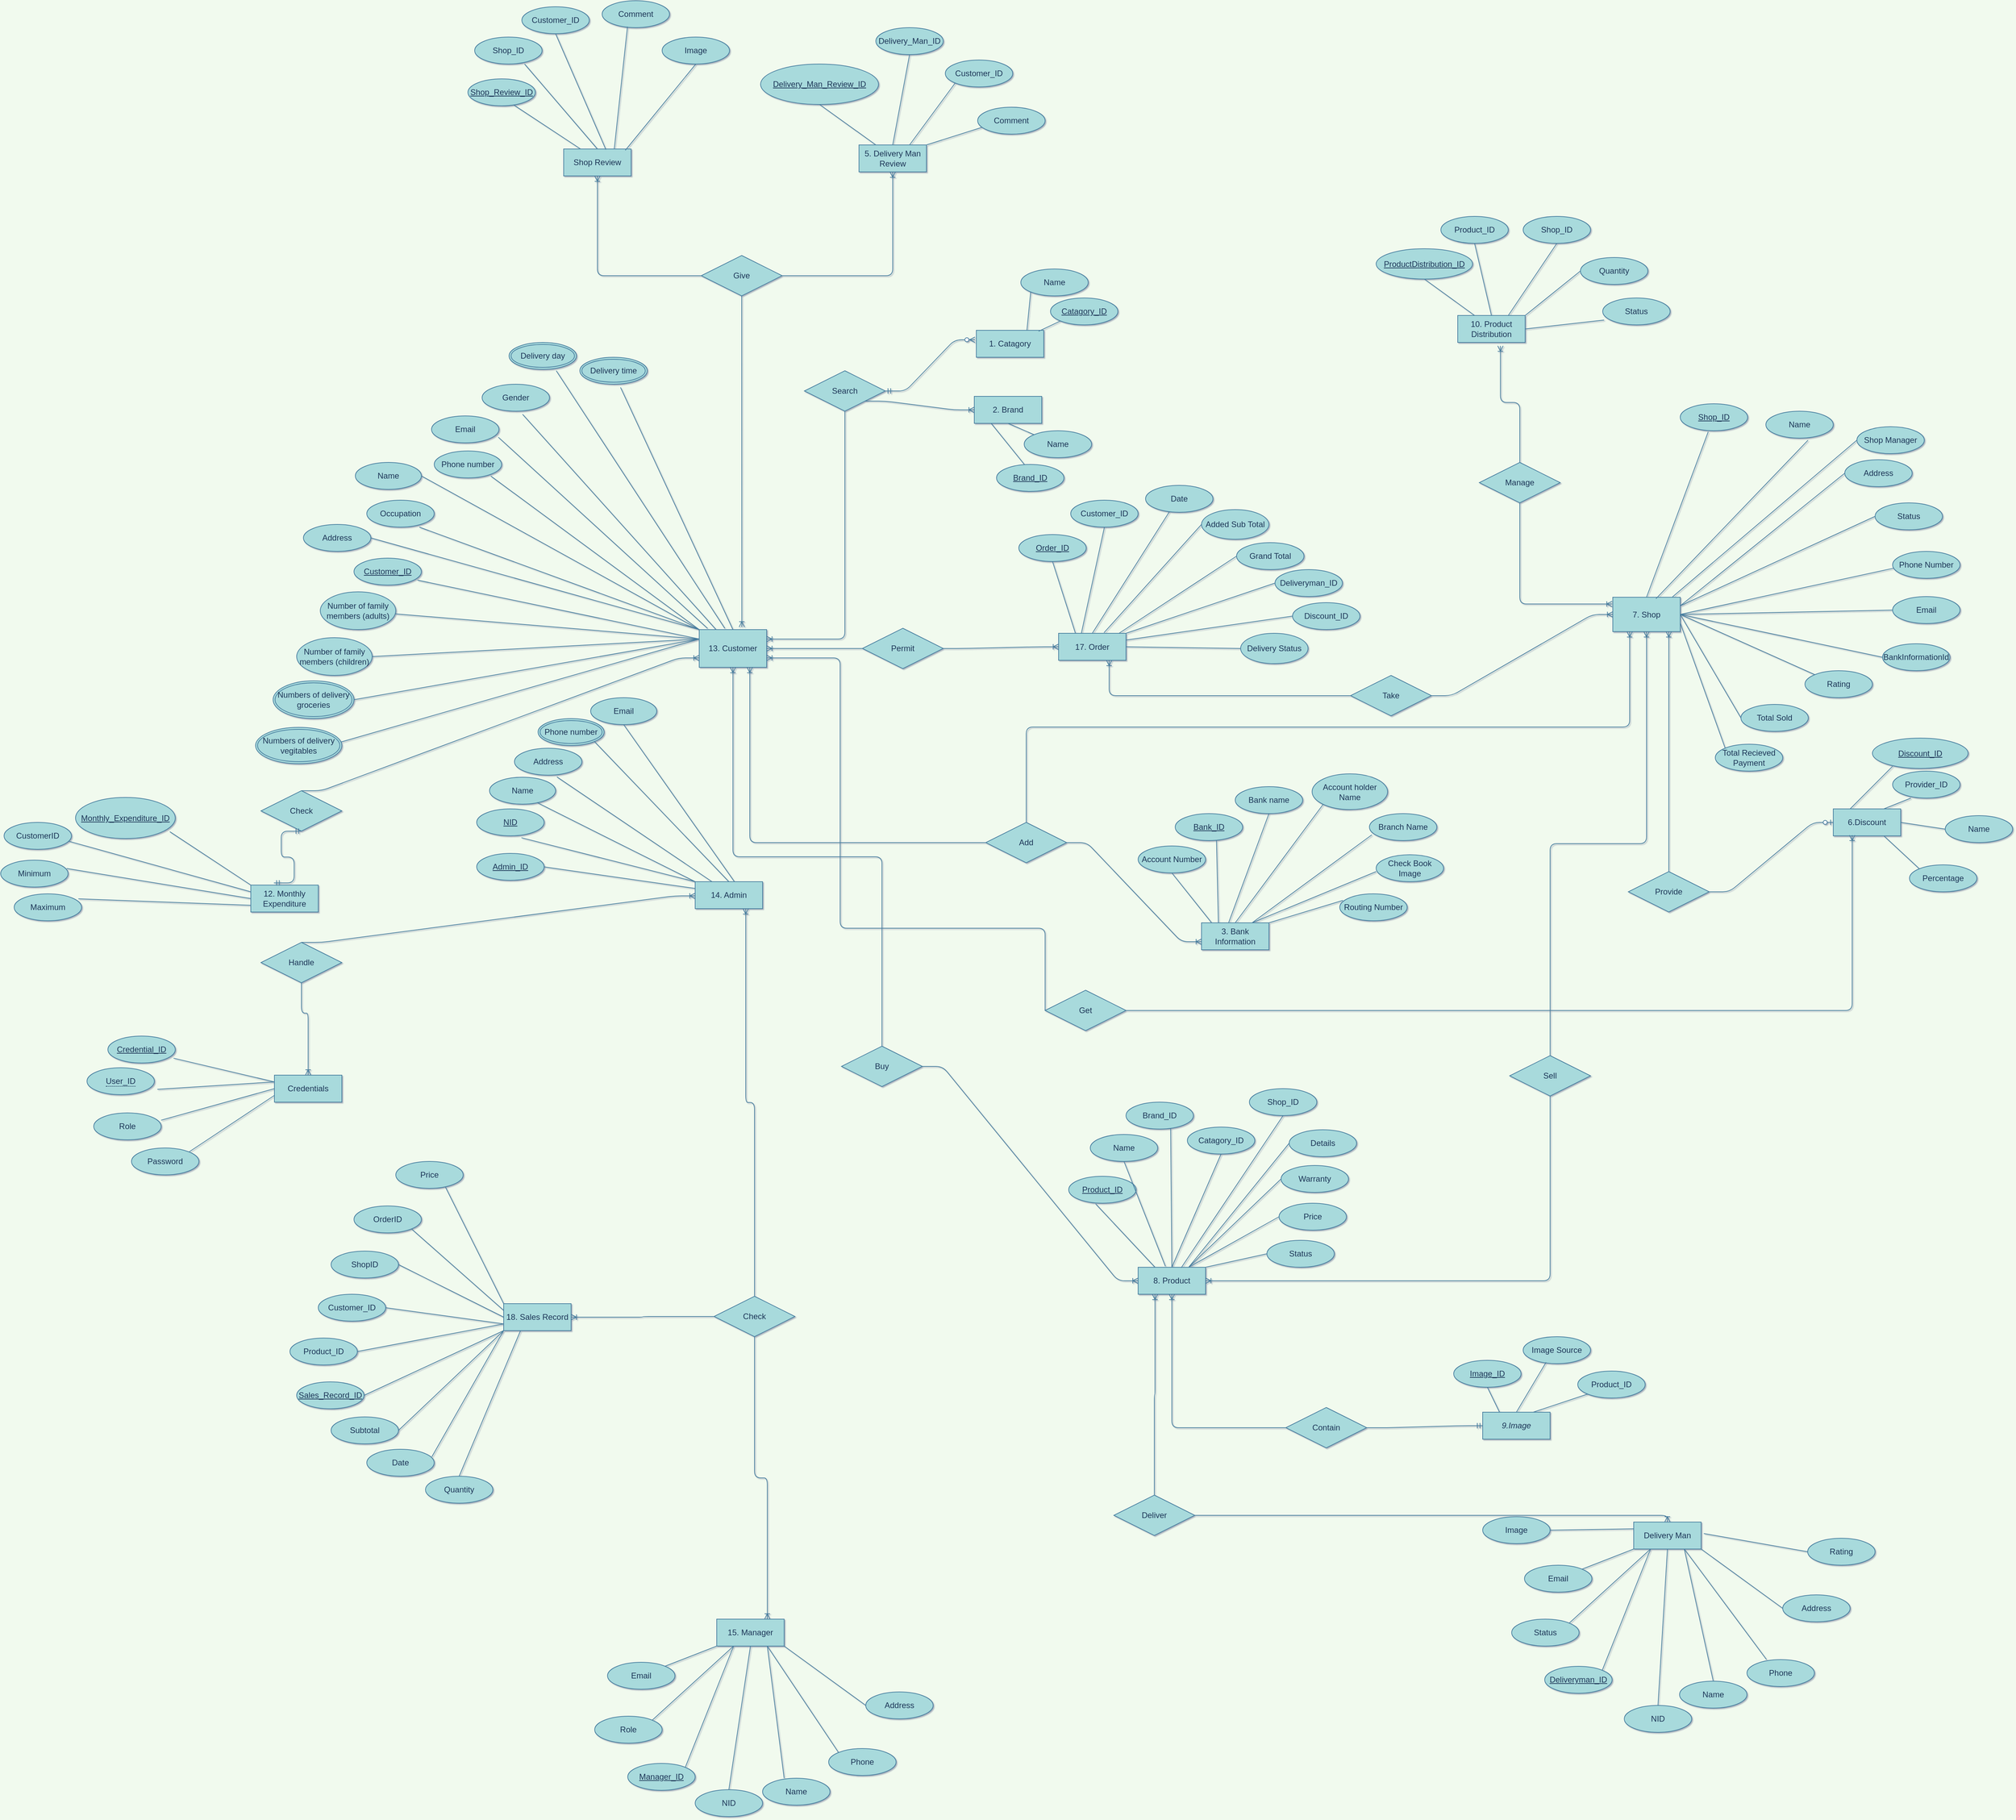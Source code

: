 <mxfile version="14.8.5" type="device"><diagram id="R2lEEEUBdFMjLlhIrx00" name="Page-1"><mxGraphModel dx="6463" dy="3497" grid="0" gridSize="14" guides="1" tooltips="1" connect="1" arrows="1" fold="1" page="0" pageScale="1" pageWidth="1200" pageHeight="1600" background="#F1FAEE" math="0" shadow="1" extFonts="Permanent Marker^https://fonts.googleapis.com/css?family=Permanent+Marker"><root><mxCell id="0"/><mxCell id="1" parent="0"/><mxCell id="Ph9TT-atykE7wovKaNMY-51" value="13. Customer" style="whiteSpace=wrap;html=1;align=center;fillColor=#A8DADC;strokeColor=#457B9D;fontColor=#1D3557;" parent="1" vertex="1"><mxGeometry x="-1092" y="-266" width="100" height="56" as="geometry"/></mxCell><mxCell id="Ph9TT-atykE7wovKaNMY-52" value="Customer_ID" style="ellipse;whiteSpace=wrap;html=1;align=center;fontStyle=4;fillColor=#A8DADC;strokeColor=#457B9D;fontColor=#1D3557;" parent="1" vertex="1"><mxGeometry x="-1604" y="-372" width="100" height="40" as="geometry"/></mxCell><mxCell id="Ph9TT-atykE7wovKaNMY-55" value="Name" style="ellipse;whiteSpace=wrap;html=1;align=center;fillColor=#A8DADC;strokeColor=#457B9D;fontColor=#1D3557;" parent="1" vertex="1"><mxGeometry x="-1602" y="-514" width="98" height="40" as="geometry"/></mxCell><mxCell id="Ph9TT-atykE7wovKaNMY-58" value="Address" style="ellipse;whiteSpace=wrap;html=1;align=center;fillColor=#A8DADC;strokeColor=#457B9D;fontColor=#1D3557;" parent="1" vertex="1"><mxGeometry x="-1679" y="-422" width="100" height="40" as="geometry"/></mxCell><mxCell id="Ph9TT-atykE7wovKaNMY-68" value="" style="endArrow=none;html=1;exitX=0;exitY=0;exitDx=0;exitDy=0;strokeColor=#457B9D;fontColor=#1D3557;labelBackgroundColor=#F1FAEE;entryX=0.84;entryY=0.933;entryDx=0;entryDy=0;entryPerimeter=0;" parent="1" source="Ph9TT-atykE7wovKaNMY-51" target="g6_rU0NIHH-AsmA8dID2-2" edge="1"><mxGeometry width="50" height="50" relative="1" as="geometry"><mxPoint x="-812" y="-258" as="sourcePoint"/><mxPoint x="-1385" y="-476" as="targetPoint"/></mxGeometry></mxCell><mxCell id="Ph9TT-atykE7wovKaNMY-69" value="" style="endArrow=none;html=1;entryX=1;entryY=0.5;entryDx=0;entryDy=0;exitX=0;exitY=0;exitDx=0;exitDy=0;strokeColor=#457B9D;fontColor=#1D3557;labelBackgroundColor=#F1FAEE;" parent="1" source="Ph9TT-atykE7wovKaNMY-51" target="Ph9TT-atykE7wovKaNMY-55" edge="1"><mxGeometry width="50" height="50" relative="1" as="geometry"><mxPoint x="-812" y="-258" as="sourcePoint"/><mxPoint x="-762" y="-308" as="targetPoint"/></mxGeometry></mxCell><mxCell id="Ph9TT-atykE7wovKaNMY-70" value="" style="endArrow=none;html=1;exitX=0.942;exitY=0.815;exitDx=0;exitDy=0;exitPerimeter=0;strokeColor=#457B9D;fontColor=#1D3557;labelBackgroundColor=#F1FAEE;" parent="1" source="Ph9TT-atykE7wovKaNMY-52" edge="1"><mxGeometry width="50" height="50" relative="1" as="geometry"><mxPoint x="-1204" y="-300" as="sourcePoint"/><mxPoint x="-1092" y="-252" as="targetPoint"/></mxGeometry></mxCell><mxCell id="Ph9TT-atykE7wovKaNMY-71" value="" style="endArrow=none;html=1;exitX=1;exitY=0.5;exitDx=0;exitDy=0;strokeColor=#457B9D;fontColor=#1D3557;labelBackgroundColor=#F1FAEE;" parent="1" source="Ph9TT-atykE7wovKaNMY-58" edge="1"><mxGeometry width="50" height="50" relative="1" as="geometry"><mxPoint x="-1204" y="-314" as="sourcePoint"/><mxPoint x="-1092" y="-266" as="targetPoint"/></mxGeometry></mxCell><mxCell id="Ph9TT-atykE7wovKaNMY-73" value="" style="endArrow=none;html=1;exitX=0.124;exitY=-0.032;exitDx=0;exitDy=0;exitPerimeter=0;entryX=0.99;entryY=0.789;entryDx=0;entryDy=0;entryPerimeter=0;strokeColor=#457B9D;fontColor=#1D3557;labelBackgroundColor=#F1FAEE;" parent="1" source="Ph9TT-atykE7wovKaNMY-51" target="Ph9TT-atykE7wovKaNMY-103" edge="1"><mxGeometry width="50" height="50" relative="1" as="geometry"><mxPoint x="-1300" y="-308" as="sourcePoint"/><mxPoint x="-1394" y="-559" as="targetPoint"/></mxGeometry></mxCell><mxCell id="Ph9TT-atykE7wovKaNMY-76" value="Gender" style="ellipse;whiteSpace=wrap;html=1;align=center;fillColor=#A8DADC;strokeColor=#457B9D;fontColor=#1D3557;" parent="1" vertex="1"><mxGeometry x="-1414" y="-630" width="100" height="40" as="geometry"/></mxCell><mxCell id="Ph9TT-atykE7wovKaNMY-78" value="" style="endArrow=none;html=1;entryX=0.6;entryY=1.115;entryDx=0;entryDy=0;entryPerimeter=0;exitX=0.25;exitY=0;exitDx=0;exitDy=0;strokeColor=#457B9D;fontColor=#1D3557;labelBackgroundColor=#F1FAEE;" parent="1" source="Ph9TT-atykE7wovKaNMY-51" target="Ph9TT-atykE7wovKaNMY-76" edge="1"><mxGeometry width="50" height="50" relative="1" as="geometry"><mxPoint x="-812" y="-468" as="sourcePoint"/><mxPoint x="-762" y="-518" as="targetPoint"/></mxGeometry></mxCell><mxCell id="Ph9TT-atykE7wovKaNMY-80" value="Number of family members (adults)" style="ellipse;whiteSpace=wrap;html=1;align=center;fillColor=#A8DADC;strokeColor=#457B9D;fontColor=#1D3557;" parent="1" vertex="1"><mxGeometry x="-1654" y="-322" width="112" height="56" as="geometry"/></mxCell><mxCell id="Ph9TT-atykE7wovKaNMY-83" value="" style="endArrow=none;html=1;entryX=0;entryY=0.25;entryDx=0;entryDy=0;strokeColor=#457B9D;fontColor=#1D3557;labelBackgroundColor=#F1FAEE;" parent="1" source="Ph9TT-atykE7wovKaNMY-80" target="Ph9TT-atykE7wovKaNMY-51" edge="1"><mxGeometry width="50" height="50" relative="1" as="geometry"><mxPoint x="-1372" y="-216" as="sourcePoint"/><mxPoint x="-1301.289" y="-266" as="targetPoint"/></mxGeometry></mxCell><mxCell id="Ph9TT-atykE7wovKaNMY-84" value="Number of family members (children)" style="ellipse;whiteSpace=wrap;html=1;align=center;fillColor=#A8DADC;strokeColor=#457B9D;fontColor=#1D3557;" parent="1" vertex="1"><mxGeometry x="-1689" y="-254" width="112" height="56" as="geometry"/></mxCell><mxCell id="Ph9TT-atykE7wovKaNMY-86" value="" style="endArrow=none;html=1;exitX=1;exitY=0.5;exitDx=0;exitDy=0;entryX=0;entryY=0.25;entryDx=0;entryDy=0;strokeColor=#457B9D;fontColor=#1D3557;labelBackgroundColor=#F1FAEE;" parent="1" source="Ph9TT-atykE7wovKaNMY-84" target="Ph9TT-atykE7wovKaNMY-51" edge="1"><mxGeometry width="50" height="50" relative="1" as="geometry"><mxPoint x="-1414" y="-174" as="sourcePoint"/><mxPoint x="-1364" y="-224" as="targetPoint"/></mxGeometry></mxCell><mxCell id="Ph9TT-atykE7wovKaNMY-88" value="" style="endArrow=none;html=1;exitX=1;exitY=0.5;exitDx=0;exitDy=0;entryX=0;entryY=0.25;entryDx=0;entryDy=0;strokeColor=#457B9D;fontColor=#1D3557;labelBackgroundColor=#F1FAEE;" parent="1" target="Ph9TT-atykE7wovKaNMY-51" edge="1"><mxGeometry width="50" height="50" relative="1" as="geometry"><mxPoint x="-1604" y="-162" as="sourcePoint"/><mxPoint x="-1279" y="-246" as="targetPoint"/></mxGeometry></mxCell><mxCell id="Ph9TT-atykE7wovKaNMY-91" value="Delivery day" style="ellipse;shape=doubleEllipse;margin=3;whiteSpace=wrap;html=1;align=center;fillColor=#A8DADC;strokeColor=#457B9D;fontColor=#1D3557;" parent="1" vertex="1"><mxGeometry x="-1374" y="-692" width="100" height="40" as="geometry"/></mxCell><mxCell id="Ph9TT-atykE7wovKaNMY-92" value="" style="endArrow=none;html=1;exitX=0.38;exitY=-0.032;exitDx=0;exitDy=0;exitPerimeter=0;entryX=0.7;entryY=1.05;entryDx=0;entryDy=0;entryPerimeter=0;strokeColor=#457B9D;fontColor=#1D3557;labelBackgroundColor=#F1FAEE;" parent="1" source="Ph9TT-atykE7wovKaNMY-51" target="Ph9TT-atykE7wovKaNMY-91" edge="1"><mxGeometry width="50" height="50" relative="1" as="geometry"><mxPoint x="-1120" y="-510" as="sourcePoint"/><mxPoint x="-1070" y="-560" as="targetPoint"/></mxGeometry></mxCell><mxCell id="Ph9TT-atykE7wovKaNMY-94" value="Delivery time" style="ellipse;shape=doubleEllipse;margin=3;whiteSpace=wrap;html=1;align=center;fillColor=#A8DADC;strokeColor=#457B9D;fontColor=#1D3557;" parent="1" vertex="1"><mxGeometry x="-1269" y="-670" width="100" height="40" as="geometry"/></mxCell><mxCell id="Ph9TT-atykE7wovKaNMY-97" value="" style="endArrow=none;html=1;entryX=0;entryY=0.25;entryDx=0;entryDy=0;exitX=0.984;exitY=0.407;exitDx=0;exitDy=0;exitPerimeter=0;strokeColor=#457B9D;fontColor=#1D3557;labelBackgroundColor=#F1FAEE;" parent="1" source="Ph9TT-atykE7wovKaNMY-100" target="Ph9TT-atykE7wovKaNMY-51" edge="1"><mxGeometry width="50" height="50" relative="1" as="geometry"><mxPoint x="-1414" y="-62" as="sourcePoint"/><mxPoint x="-1364" y="-112" as="targetPoint"/></mxGeometry></mxCell><mxCell id="Ph9TT-atykE7wovKaNMY-99" value="Numbers of delivery groceries" style="ellipse;shape=doubleEllipse;margin=3;whiteSpace=wrap;html=1;align=center;fillColor=#A8DADC;strokeColor=#457B9D;fontColor=#1D3557;" parent="1" vertex="1"><mxGeometry x="-1724" y="-190" width="120" height="56" as="geometry"/></mxCell><mxCell id="Ph9TT-atykE7wovKaNMY-100" value="Numbers of delivery vegitables" style="ellipse;shape=doubleEllipse;margin=3;whiteSpace=wrap;html=1;align=center;fillColor=#A8DADC;strokeColor=#457B9D;fontColor=#1D3557;" parent="1" vertex="1"><mxGeometry x="-1750" y="-121" width="128" height="54" as="geometry"/></mxCell><mxCell id="Ph9TT-atykE7wovKaNMY-101" value="" style="endArrow=none;html=1;exitX=0.5;exitY=0;exitDx=0;exitDy=0;entryX=0.603;entryY=1.118;entryDx=0;entryDy=0;entryPerimeter=0;strokeColor=#457B9D;fontColor=#1D3557;labelBackgroundColor=#F1FAEE;" parent="1" source="Ph9TT-atykE7wovKaNMY-51" target="Ph9TT-atykE7wovKaNMY-94" edge="1"><mxGeometry width="50" height="50" relative="1" as="geometry"><mxPoint x="-1134" y="-552" as="sourcePoint"/><mxPoint x="-1162" y="-630" as="targetPoint"/></mxGeometry></mxCell><mxCell id="Ph9TT-atykE7wovKaNMY-102" value="1. Catagory" style="whiteSpace=wrap;html=1;align=center;fillColor=#A8DADC;strokeColor=#457B9D;fontColor=#1D3557;" parent="1" vertex="1"><mxGeometry x="-681" y="-710" width="100" height="40" as="geometry"/></mxCell><mxCell id="Ph9TT-atykE7wovKaNMY-103" value="Email" style="ellipse;whiteSpace=wrap;html=1;align=center;fillColor=#A8DADC;strokeColor=#457B9D;fontColor=#1D3557;" parent="1" vertex="1"><mxGeometry x="-1489" y="-583" width="100" height="40" as="geometry"/></mxCell><mxCell id="Ph9TT-atykE7wovKaNMY-104" value="Search" style="shape=rhombus;perimeter=rhombusPerimeter;whiteSpace=wrap;html=1;align=center;fillColor=#A8DADC;strokeColor=#457B9D;fontColor=#1D3557;" parent="1" vertex="1"><mxGeometry x="-936" y="-650" width="120" height="60" as="geometry"/></mxCell><mxCell id="Ph9TT-atykE7wovKaNMY-106" value="" style="edgeStyle=entityRelationEdgeStyle;fontSize=12;html=1;endArrow=ERzeroToMany;startArrow=ERmandOne;exitX=1;exitY=0.5;exitDx=0;exitDy=0;strokeColor=#457B9D;fontColor=#1D3557;labelBackgroundColor=#F1FAEE;" parent="1" source="Ph9TT-atykE7wovKaNMY-104" edge="1"><mxGeometry width="100" height="100" relative="1" as="geometry"><mxPoint x="-756" y="-230" as="sourcePoint"/><mxPoint x="-683" y="-696" as="targetPoint"/></mxGeometry></mxCell><mxCell id="Ph9TT-atykE7wovKaNMY-108" value="Name" style="ellipse;whiteSpace=wrap;html=1;align=center;fillColor=#A8DADC;strokeColor=#457B9D;fontColor=#1D3557;" parent="1" vertex="1"><mxGeometry x="-615" y="-801" width="100" height="40" as="geometry"/></mxCell><mxCell id="Ph9TT-atykE7wovKaNMY-109" value="Catagory_ID&lt;br&gt;" style="ellipse;whiteSpace=wrap;html=1;align=center;fontStyle=4;fillColor=#A8DADC;strokeColor=#457B9D;fontColor=#1D3557;" parent="1" vertex="1"><mxGeometry x="-571" y="-758" width="100" height="40" as="geometry"/></mxCell><mxCell id="Ph9TT-atykE7wovKaNMY-110" value="" style="endArrow=none;html=1;entryX=0;entryY=1;entryDx=0;entryDy=0;exitX=0.75;exitY=0;exitDx=0;exitDy=0;strokeColor=#457B9D;fontColor=#1D3557;labelBackgroundColor=#F1FAEE;" parent="1" source="Ph9TT-atykE7wovKaNMY-102" target="Ph9TT-atykE7wovKaNMY-108" edge="1"><mxGeometry width="50" height="50" relative="1" as="geometry"><mxPoint x="-584" y="-457" as="sourcePoint"/><mxPoint x="-566" y="-369" as="targetPoint"/></mxGeometry></mxCell><mxCell id="Ph9TT-atykE7wovKaNMY-111" value="" style="endArrow=none;html=1;entryX=0;entryY=1;entryDx=0;entryDy=0;exitX=0.924;exitY=0.035;exitDx=0;exitDy=0;exitPerimeter=0;strokeColor=#457B9D;fontColor=#1D3557;labelBackgroundColor=#F1FAEE;" parent="1" source="Ph9TT-atykE7wovKaNMY-102" target="Ph9TT-atykE7wovKaNMY-109" edge="1"><mxGeometry width="50" height="50" relative="1" as="geometry"><mxPoint x="-550" y="-261" as="sourcePoint"/><mxPoint x="-484" y="-311" as="targetPoint"/></mxGeometry></mxCell><mxCell id="Ph9TT-atykE7wovKaNMY-112" style="edgeStyle=none;rounded=0;orthogonalLoop=1;jettySize=auto;html=1;exitX=0.5;exitY=0;exitDx=0;exitDy=0;strokeColor=#457B9D;fontColor=#1D3557;labelBackgroundColor=#F1FAEE;" parent="1" source="Ph9TT-atykE7wovKaNMY-108" target="Ph9TT-atykE7wovKaNMY-108" edge="1"><mxGeometry relative="1" as="geometry"/></mxCell><mxCell id="Ph9TT-atykE7wovKaNMY-113" value="2. Brand" style="whiteSpace=wrap;html=1;align=center;fillColor=#A8DADC;strokeColor=#457B9D;fontColor=#1D3557;" parent="1" vertex="1"><mxGeometry x="-684" y="-612" width="100" height="40" as="geometry"/></mxCell><mxCell id="Ph9TT-atykE7wovKaNMY-115" value="Name" style="ellipse;whiteSpace=wrap;html=1;align=center;fillColor=#A8DADC;strokeColor=#457B9D;fontColor=#1D3557;" parent="1" vertex="1"><mxGeometry x="-610" y="-561" width="100" height="40" as="geometry"/></mxCell><mxCell id="Ph9TT-atykE7wovKaNMY-117" style="edgeStyle=none;rounded=0;orthogonalLoop=1;jettySize=auto;html=1;exitX=0.5;exitY=0;exitDx=0;exitDy=0;strokeColor=#457B9D;fontColor=#1D3557;labelBackgroundColor=#F1FAEE;" parent="1" source="Ph9TT-atykE7wovKaNMY-115" target="Ph9TT-atykE7wovKaNMY-115" edge="1"><mxGeometry relative="1" as="geometry"/></mxCell><mxCell id="Ph9TT-atykE7wovKaNMY-119" value="" style="endArrow=none;html=1;exitX=0.414;exitY=0.005;exitDx=0;exitDy=0;entryX=0.25;entryY=1;entryDx=0;entryDy=0;exitPerimeter=0;strokeColor=#457B9D;fontColor=#1D3557;labelBackgroundColor=#F1FAEE;" parent="1" source="Ph9TT-atykE7wovKaNMY-152" target="Ph9TT-atykE7wovKaNMY-113" edge="1"><mxGeometry width="50" height="50" relative="1" as="geometry"><mxPoint x="-604.5" y="-500.5" as="sourcePoint"/><mxPoint x="-609" y="-105" as="targetPoint"/></mxGeometry></mxCell><mxCell id="Ph9TT-atykE7wovKaNMY-120" value="" style="endArrow=none;html=1;entryX=0.5;entryY=1;entryDx=0;entryDy=0;exitX=0;exitY=0;exitDx=0;exitDy=0;strokeColor=#457B9D;fontColor=#1D3557;labelBackgroundColor=#F1FAEE;" parent="1" source="Ph9TT-atykE7wovKaNMY-115" target="Ph9TT-atykE7wovKaNMY-113" edge="1"><mxGeometry width="50" height="50" relative="1" as="geometry"><mxPoint x="-583" y="-65" as="sourcePoint"/><mxPoint x="-533" y="-115" as="targetPoint"/></mxGeometry></mxCell><mxCell id="Ph9TT-atykE7wovKaNMY-121" value="" style="edgeStyle=entityRelationEdgeStyle;fontSize=12;html=1;endArrow=ERoneToMany;entryX=0;entryY=0.5;entryDx=0;entryDy=0;exitX=1;exitY=1;exitDx=0;exitDy=0;strokeColor=#457B9D;fontColor=#1D3557;labelBackgroundColor=#F1FAEE;" parent="1" source="Ph9TT-atykE7wovKaNMY-104" target="Ph9TT-atykE7wovKaNMY-113" edge="1"><mxGeometry width="100" height="100" relative="1" as="geometry"><mxPoint x="-809" y="-80" as="sourcePoint"/><mxPoint x="-709" y="-180" as="targetPoint"/></mxGeometry></mxCell><mxCell id="Ph9TT-atykE7wovKaNMY-122" value="12. Monthly Expenditure" style="whiteSpace=wrap;html=1;align=center;fillColor=#A8DADC;strokeColor=#457B9D;fontColor=#1D3557;" parent="1" vertex="1"><mxGeometry x="-1757" y="113" width="100" height="40" as="geometry"/></mxCell><mxCell id="Ph9TT-atykE7wovKaNMY-123" value="Check" style="shape=rhombus;perimeter=rhombusPerimeter;whiteSpace=wrap;html=1;align=center;fillColor=#A8DADC;strokeColor=#457B9D;fontColor=#1D3557;" parent="1" vertex="1"><mxGeometry x="-1742" y="-27" width="120" height="60" as="geometry"/></mxCell><mxCell id="Ph9TT-atykE7wovKaNMY-125" value="" style="edgeStyle=entityRelationEdgeStyle;fontSize=12;html=1;endArrow=ERmandOne;startArrow=ERmandOne;exitX=0.342;exitY=-0.08;exitDx=0;exitDy=0;exitPerimeter=0;entryX=0.5;entryY=1;entryDx=0;entryDy=0;strokeColor=#457B9D;fontColor=#1D3557;labelBackgroundColor=#F1FAEE;" parent="1" source="Ph9TT-atykE7wovKaNMY-122" target="Ph9TT-atykE7wovKaNMY-123" edge="1"><mxGeometry width="100" height="100" relative="1" as="geometry"><mxPoint x="-1351" y="108" as="sourcePoint"/><mxPoint x="-1251" y="8" as="targetPoint"/></mxGeometry></mxCell><mxCell id="Ph9TT-atykE7wovKaNMY-126" value="" style="edgeStyle=entityRelationEdgeStyle;fontSize=12;html=1;endArrow=ERoneToMany;exitX=0.5;exitY=0;exitDx=0;exitDy=0;entryX=0;entryY=0.75;entryDx=0;entryDy=0;strokeColor=#457B9D;fontColor=#1D3557;labelBackgroundColor=#F1FAEE;" parent="1" source="Ph9TT-atykE7wovKaNMY-123" target="Ph9TT-atykE7wovKaNMY-51" edge="1"><mxGeometry width="100" height="100" relative="1" as="geometry"><mxPoint x="-1175" y="-41" as="sourcePoint"/><mxPoint x="-1056" y="-206" as="targetPoint"/></mxGeometry></mxCell><mxCell id="Ph9TT-atykE7wovKaNMY-127" value="14. Admin" style="whiteSpace=wrap;html=1;align=center;fillColor=#A8DADC;strokeColor=#457B9D;fontColor=#1D3557;" parent="1" vertex="1"><mxGeometry x="-1098" y="108" width="100" height="40" as="geometry"/></mxCell><mxCell id="Ph9TT-atykE7wovKaNMY-128" value="Handle" style="shape=rhombus;perimeter=rhombusPerimeter;whiteSpace=wrap;html=1;align=center;fillColor=#A8DADC;strokeColor=#457B9D;fontColor=#1D3557;" parent="1" vertex="1"><mxGeometry x="-1742" y="198" width="120" height="60" as="geometry"/></mxCell><mxCell id="Ph9TT-atykE7wovKaNMY-130" value="Credentials" style="whiteSpace=wrap;html=1;align=center;fillColor=#A8DADC;strokeColor=#457B9D;fontColor=#1D3557;" parent="1" vertex="1"><mxGeometry x="-1722" y="395" width="100" height="40" as="geometry"/></mxCell><mxCell id="Ph9TT-atykE7wovKaNMY-132" value="" style="edgeStyle=entityRelationEdgeStyle;fontSize=12;html=1;endArrow=ERoneToMany;exitX=0.5;exitY=0;exitDx=0;exitDy=0;entryX=0;entryY=0.525;entryDx=0;entryDy=0;entryPerimeter=0;strokeColor=#457B9D;fontColor=#1D3557;labelBackgroundColor=#F1FAEE;" parent="1" source="Ph9TT-atykE7wovKaNMY-128" target="Ph9TT-atykE7wovKaNMY-127" edge="1"><mxGeometry width="100" height="100" relative="1" as="geometry"><mxPoint x="-1564" y="303" as="sourcePoint"/><mxPoint x="-1464" y="203" as="targetPoint"/></mxGeometry></mxCell><mxCell id="Ph9TT-atykE7wovKaNMY-133" value="Admin_ID" style="ellipse;whiteSpace=wrap;html=1;align=center;fontStyle=4;fillColor=#A8DADC;strokeColor=#457B9D;fontColor=#1D3557;" parent="1" vertex="1"><mxGeometry x="-1422" y="66" width="100" height="40" as="geometry"/></mxCell><mxCell id="Ph9TT-atykE7wovKaNMY-134" value="Name" style="ellipse;whiteSpace=wrap;html=1;align=center;fillColor=#A8DADC;strokeColor=#457B9D;fontColor=#1D3557;" parent="1" vertex="1"><mxGeometry x="-1403" y="-47" width="98" height="40" as="geometry"/></mxCell><mxCell id="Ph9TT-atykE7wovKaNMY-135" value="Address" style="ellipse;whiteSpace=wrap;html=1;align=center;fillColor=#A8DADC;strokeColor=#457B9D;fontColor=#1D3557;" parent="1" vertex="1"><mxGeometry x="-1366" y="-90" width="100" height="40" as="geometry"/></mxCell><mxCell id="Ph9TT-atykE7wovKaNMY-136" value="Occupation" style="ellipse;whiteSpace=wrap;html=1;align=center;fillColor=#A8DADC;strokeColor=#457B9D;fontColor=#1D3557;" parent="1" vertex="1"><mxGeometry x="-1585" y="-458" width="100" height="40" as="geometry"/></mxCell><mxCell id="Ph9TT-atykE7wovKaNMY-137" value="" style="endArrow=none;html=1;exitX=0.78;exitY=1;exitDx=0;exitDy=0;exitPerimeter=0;entryX=0;entryY=0;entryDx=0;entryDy=0;strokeColor=#457B9D;fontColor=#1D3557;labelBackgroundColor=#F1FAEE;" parent="1" source="Ph9TT-atykE7wovKaNMY-136" target="Ph9TT-atykE7wovKaNMY-51" edge="1"><mxGeometry width="50" height="50" relative="1" as="geometry"><mxPoint x="-1565" y="-388" as="sourcePoint"/><mxPoint x="-1093" y="-252" as="targetPoint"/></mxGeometry></mxCell><mxCell id="Ph9TT-atykE7wovKaNMY-138" value="Phone number" style="ellipse;shape=doubleEllipse;margin=3;whiteSpace=wrap;html=1;align=center;fillColor=#A8DADC;strokeColor=#457B9D;fontColor=#1D3557;" parent="1" vertex="1"><mxGeometry x="-1331" y="-134" width="98" height="40" as="geometry"/></mxCell><mxCell id="Ph9TT-atykE7wovKaNMY-140" value="Email" style="ellipse;whiteSpace=wrap;html=1;align=center;fillColor=#A8DADC;strokeColor=#457B9D;fontColor=#1D3557;" parent="1" vertex="1"><mxGeometry x="-1253" y="-165" width="98" height="40" as="geometry"/></mxCell><mxCell id="Ph9TT-atykE7wovKaNMY-141" value="NID" style="ellipse;whiteSpace=wrap;html=1;align=center;fontStyle=4;fillColor=#A8DADC;strokeColor=#457B9D;fontColor=#1D3557;" parent="1" vertex="1"><mxGeometry x="-1422" width="100" height="40" as="geometry"/></mxCell><mxCell id="Ph9TT-atykE7wovKaNMY-142" value="" style="endArrow=none;html=1;exitX=1;exitY=0.5;exitDx=0;exitDy=0;entryX=0;entryY=0.25;entryDx=0;entryDy=0;strokeColor=#457B9D;fontColor=#1D3557;labelBackgroundColor=#F1FAEE;" parent="1" source="Ph9TT-atykE7wovKaNMY-133" target="Ph9TT-atykE7wovKaNMY-127" edge="1"><mxGeometry width="50" height="50" relative="1" as="geometry"><mxPoint x="-1242" y="63" as="sourcePoint"/><mxPoint x="-1192" y="13" as="targetPoint"/></mxGeometry></mxCell><mxCell id="Ph9TT-atykE7wovKaNMY-143" value="" style="endArrow=none;html=1;exitX=0.664;exitY=1.07;exitDx=0;exitDy=0;entryX=0;entryY=0;entryDx=0;entryDy=0;exitPerimeter=0;strokeColor=#457B9D;fontColor=#1D3557;labelBackgroundColor=#F1FAEE;" parent="1" source="Ph9TT-atykE7wovKaNMY-141" target="Ph9TT-atykE7wovKaNMY-127" edge="1"><mxGeometry width="50" height="50" relative="1" as="geometry"><mxPoint x="-1279" y="42" as="sourcePoint"/><mxPoint x="-1055" y="74" as="targetPoint"/></mxGeometry></mxCell><mxCell id="Ph9TT-atykE7wovKaNMY-144" value="" style="endArrow=none;html=1;exitX=0.72;exitY=0.94;exitDx=0;exitDy=0;entryX=0;entryY=0;entryDx=0;entryDy=0;exitPerimeter=0;strokeColor=#457B9D;fontColor=#1D3557;labelBackgroundColor=#F1FAEE;" parent="1" source="Ph9TT-atykE7wovKaNMY-134" target="Ph9TT-atykE7wovKaNMY-127" edge="1"><mxGeometry width="50" height="50" relative="1" as="geometry"><mxPoint x="-1294" y="114" as="sourcePoint"/><mxPoint x="-1070" y="146" as="targetPoint"/></mxGeometry></mxCell><mxCell id="Ph9TT-atykE7wovKaNMY-145" value="" style="endArrow=none;html=1;exitX=0.63;exitY=1.065;exitDx=0;exitDy=0;exitPerimeter=0;entryX=0.25;entryY=0;entryDx=0;entryDy=0;strokeColor=#457B9D;fontColor=#1D3557;labelBackgroundColor=#F1FAEE;" parent="1" source="Ph9TT-atykE7wovKaNMY-135" target="Ph9TT-atykE7wovKaNMY-127" edge="1"><mxGeometry width="50" height="50" relative="1" as="geometry"><mxPoint x="-1280" y="128" as="sourcePoint"/><mxPoint x="-1088" y="111" as="targetPoint"/></mxGeometry></mxCell><mxCell id="Ph9TT-atykE7wovKaNMY-146" value="" style="endArrow=none;html=1;exitX=1;exitY=1;exitDx=0;exitDy=0;entryX=0.5;entryY=0;entryDx=0;entryDy=0;strokeColor=#457B9D;fontColor=#1D3557;labelBackgroundColor=#F1FAEE;" parent="1" source="Ph9TT-atykE7wovKaNMY-138" target="Ph9TT-atykE7wovKaNMY-127" edge="1"><mxGeometry width="50" height="50" relative="1" as="geometry"><mxPoint x="-1266" y="142" as="sourcePoint"/><mxPoint x="-1042" y="174" as="targetPoint"/></mxGeometry></mxCell><mxCell id="Ph9TT-atykE7wovKaNMY-147" value="" style="endArrow=none;html=1;exitX=0.5;exitY=1;exitDx=0;exitDy=0;entryX=0.584;entryY=0.005;entryDx=0;entryDy=0;entryPerimeter=0;strokeColor=#457B9D;fontColor=#1D3557;labelBackgroundColor=#F1FAEE;" parent="1" source="Ph9TT-atykE7wovKaNMY-140" target="Ph9TT-atykE7wovKaNMY-127" edge="1"><mxGeometry width="50" height="50" relative="1" as="geometry"><mxPoint x="-1252" y="156" as="sourcePoint"/><mxPoint x="-1028" y="188" as="targetPoint"/></mxGeometry></mxCell><mxCell id="Ph9TT-atykE7wovKaNMY-148" style="edgeStyle=none;rounded=0;orthogonalLoop=1;jettySize=auto;html=1;exitX=0.5;exitY=0;exitDx=0;exitDy=0;strokeColor=#457B9D;fontColor=#1D3557;labelBackgroundColor=#F1FAEE;" parent="1" source="Ph9TT-atykE7wovKaNMY-134" target="Ph9TT-atykE7wovKaNMY-134" edge="1"><mxGeometry relative="1" as="geometry"/></mxCell><mxCell id="Ph9TT-atykE7wovKaNMY-151" value="7. Shop" style="whiteSpace=wrap;html=1;align=center;fillColor=#A8DADC;strokeColor=#457B9D;fontColor=#1D3557;" parent="1" vertex="1"><mxGeometry x="263" y="-314" width="100" height="51" as="geometry"/></mxCell><mxCell id="Ph9TT-atykE7wovKaNMY-152" value="Brand_ID" style="ellipse;whiteSpace=wrap;html=1;align=center;fontStyle=4;fillColor=#A8DADC;strokeColor=#457B9D;fontColor=#1D3557;" parent="1" vertex="1"><mxGeometry x="-651" y="-511" width="100" height="40" as="geometry"/></mxCell><mxCell id="Ph9TT-atykE7wovKaNMY-154" value="Shop_ID" style="ellipse;whiteSpace=wrap;html=1;align=center;fontStyle=4;fillColor=#A8DADC;strokeColor=#457B9D;fontColor=#1D3557;" parent="1" vertex="1"><mxGeometry x="363" y="-601" width="100" height="40" as="geometry"/></mxCell><mxCell id="Ph9TT-atykE7wovKaNMY-157" value="Name" style="ellipse;whiteSpace=wrap;html=1;align=center;fillColor=#A8DADC;strokeColor=#457B9D;fontColor=#1D3557;" parent="1" vertex="1"><mxGeometry x="490" y="-590" width="100" height="40" as="geometry"/></mxCell><mxCell id="Ph9TT-atykE7wovKaNMY-158" value="Shop Manager" style="ellipse;whiteSpace=wrap;html=1;align=center;fillColor=#A8DADC;strokeColor=#457B9D;fontColor=#1D3557;" parent="1" vertex="1"><mxGeometry x="625" y="-567" width="100" height="40" as="geometry"/></mxCell><mxCell id="Ph9TT-atykE7wovKaNMY-159" value="Address" style="ellipse;whiteSpace=wrap;html=1;align=center;fillColor=#A8DADC;strokeColor=#457B9D;fontColor=#1D3557;" parent="1" vertex="1"><mxGeometry x="607" y="-518" width="100" height="40" as="geometry"/></mxCell><mxCell id="Ph9TT-atykE7wovKaNMY-161" value="Email" style="ellipse;whiteSpace=wrap;html=1;align=center;fillColor=#A8DADC;strokeColor=#457B9D;fontColor=#1D3557;" parent="1" vertex="1"><mxGeometry x="678" y="-315" width="100" height="40" as="geometry"/></mxCell><mxCell id="Ph9TT-atykE7wovKaNMY-162" value="Rating" style="ellipse;whiteSpace=wrap;html=1;align=center;fillColor=#A8DADC;strokeColor=#457B9D;fontColor=#1D3557;" parent="1" vertex="1"><mxGeometry x="548" y="-205" width="100" height="40" as="geometry"/></mxCell><mxCell id="Ph9TT-atykE7wovKaNMY-163" value="Status" style="ellipse;whiteSpace=wrap;html=1;align=center;fillColor=#A8DADC;strokeColor=#457B9D;fontColor=#1D3557;" parent="1" vertex="1"><mxGeometry x="652" y="-454" width="100" height="40" as="geometry"/></mxCell><mxCell id="Ph9TT-atykE7wovKaNMY-165" value="Total Recieved Payment" style="ellipse;whiteSpace=wrap;html=1;align=center;fillColor=#A8DADC;strokeColor=#457B9D;fontColor=#1D3557;" parent="1" vertex="1"><mxGeometry x="415" y="-96" width="100" height="40" as="geometry"/></mxCell><mxCell id="Ph9TT-atykE7wovKaNMY-166" value="Total Sold" style="ellipse;whiteSpace=wrap;html=1;align=center;fillColor=#A8DADC;strokeColor=#457B9D;fontColor=#1D3557;" parent="1" vertex="1"><mxGeometry x="453" y="-155" width="100" height="40" as="geometry"/></mxCell><mxCell id="Ph9TT-atykE7wovKaNMY-167" value="" style="endArrow=none;html=1;exitX=0.5;exitY=0;exitDx=0;exitDy=0;entryX=0.415;entryY=1.04;entryDx=0;entryDy=0;entryPerimeter=0;strokeColor=#457B9D;fontColor=#1D3557;labelBackgroundColor=#F1FAEE;" parent="1" source="Ph9TT-atykE7wovKaNMY-151" target="Ph9TT-atykE7wovKaNMY-154" edge="1"><mxGeometry width="50" height="50" relative="1" as="geometry"><mxPoint x="-532" y="-381" as="sourcePoint"/><mxPoint x="-482" y="-431" as="targetPoint"/></mxGeometry></mxCell><mxCell id="Ph9TT-atykE7wovKaNMY-169" value="" style="endArrow=none;html=1;exitX=0.64;exitY=0.043;exitDx=0;exitDy=0;exitPerimeter=0;entryX=0.625;entryY=1.077;entryDx=0;entryDy=0;entryPerimeter=0;strokeColor=#457B9D;fontColor=#1D3557;labelBackgroundColor=#F1FAEE;" parent="1" source="Ph9TT-atykE7wovKaNMY-151" target="Ph9TT-atykE7wovKaNMY-157" edge="1"><mxGeometry width="50" height="50" relative="1" as="geometry"><mxPoint x="-378" y="-265" as="sourcePoint"/><mxPoint x="-294" y="-340" as="targetPoint"/></mxGeometry></mxCell><mxCell id="Ph9TT-atykE7wovKaNMY-170" value="" style="endArrow=none;html=1;entryX=0;entryY=0.5;entryDx=0;entryDy=0;exitX=0.885;exitY=-0.01;exitDx=0;exitDy=0;exitPerimeter=0;strokeColor=#457B9D;fontColor=#1D3557;labelBackgroundColor=#F1FAEE;" parent="1" source="Ph9TT-atykE7wovKaNMY-151" target="Ph9TT-atykE7wovKaNMY-158" edge="1"><mxGeometry width="50" height="50" relative="1" as="geometry"><mxPoint x="-378" y="-250" as="sourcePoint"/><mxPoint x="-257.5" y="-324.92" as="targetPoint"/></mxGeometry></mxCell><mxCell id="Ph9TT-atykE7wovKaNMY-171" value="" style="endArrow=none;html=1;exitX=1;exitY=0.25;exitDx=0;exitDy=0;entryX=0;entryY=0.5;entryDx=0;entryDy=0;strokeColor=#457B9D;fontColor=#1D3557;labelBackgroundColor=#F1FAEE;" parent="1" source="Ph9TT-atykE7wovKaNMY-151" target="Ph9TT-atykE7wovKaNMY-159" edge="1"><mxGeometry width="50" height="50" relative="1" as="geometry"><mxPoint x="-364" y="-236.28" as="sourcePoint"/><mxPoint x="-243.5" y="-310.92" as="targetPoint"/></mxGeometry></mxCell><mxCell id="Ph9TT-atykE7wovKaNMY-174" value="" style="endArrow=none;html=1;exitX=1;exitY=0.5;exitDx=0;exitDy=0;strokeColor=#457B9D;fontColor=#1D3557;labelBackgroundColor=#F1FAEE;entryX=0.031;entryY=0.614;entryDx=0;entryDy=0;entryPerimeter=0;" parent="1" source="Ph9TT-atykE7wovKaNMY-151" target="g6_rU0NIHH-AsmA8dID2-7" edge="1"><mxGeometry width="50" height="50" relative="1" as="geometry"><mxPoint x="-350" y="-222.28" as="sourcePoint"/><mxPoint x="666" y="-353" as="targetPoint"/></mxGeometry></mxCell><mxCell id="Ph9TT-atykE7wovKaNMY-175" value="" style="endArrow=none;html=1;exitX=1;exitY=0.25;exitDx=0;exitDy=0;entryX=0;entryY=0.5;entryDx=0;entryDy=0;strokeColor=#457B9D;fontColor=#1D3557;labelBackgroundColor=#F1FAEE;" parent="1" source="Ph9TT-atykE7wovKaNMY-151" target="Ph9TT-atykE7wovKaNMY-163" edge="1"><mxGeometry width="50" height="50" relative="1" as="geometry"><mxPoint x="-336" y="-208.28" as="sourcePoint"/><mxPoint x="-215.5" y="-282.92" as="targetPoint"/></mxGeometry></mxCell><mxCell id="Ph9TT-atykE7wovKaNMY-176" value="" style="endArrow=none;html=1;exitX=1;exitY=0.5;exitDx=0;exitDy=0;strokeColor=#457B9D;fontColor=#1D3557;labelBackgroundColor=#F1FAEE;entryX=0;entryY=0.5;entryDx=0;entryDy=0;" parent="1" source="Ph9TT-atykE7wovKaNMY-151" target="Ph9TT-atykE7wovKaNMY-161" edge="1"><mxGeometry width="50" height="50" relative="1" as="geometry"><mxPoint x="-322" y="-194.28" as="sourcePoint"/><mxPoint x="654" y="-285" as="targetPoint"/></mxGeometry></mxCell><mxCell id="Ph9TT-atykE7wovKaNMY-177" value="" style="endArrow=none;html=1;exitX=1;exitY=0.5;exitDx=0;exitDy=0;strokeColor=#457B9D;fontColor=#1D3557;labelBackgroundColor=#F1FAEE;entryX=0;entryY=0.5;entryDx=0;entryDy=0;" parent="1" source="Ph9TT-atykE7wovKaNMY-151" target="g6_rU0NIHH-AsmA8dID2-8" edge="1"><mxGeometry width="50" height="50" relative="1" as="geometry"><mxPoint x="-308" y="-180.28" as="sourcePoint"/><mxPoint x="686" y="-220" as="targetPoint"/></mxGeometry></mxCell><mxCell id="Ph9TT-atykE7wovKaNMY-178" value="" style="endArrow=none;html=1;exitX=1;exitY=0.5;exitDx=0;exitDy=0;entryX=0;entryY=0;entryDx=0;entryDy=0;strokeColor=#457B9D;fontColor=#1D3557;labelBackgroundColor=#F1FAEE;" parent="1" source="Ph9TT-atykE7wovKaNMY-151" target="Ph9TT-atykE7wovKaNMY-162" edge="1"><mxGeometry width="50" height="50" relative="1" as="geometry"><mxPoint x="-294" y="-166.28" as="sourcePoint"/><mxPoint x="-67" y="-224" as="targetPoint"/></mxGeometry></mxCell><mxCell id="Ph9TT-atykE7wovKaNMY-180" value="" style="endArrow=none;html=1;exitX=1;exitY=0.5;exitDx=0;exitDy=0;entryX=0;entryY=0.5;entryDx=0;entryDy=0;strokeColor=#457B9D;fontColor=#1D3557;labelBackgroundColor=#F1FAEE;" parent="1" source="Ph9TT-atykE7wovKaNMY-151" target="Ph9TT-atykE7wovKaNMY-166" edge="1"><mxGeometry width="50" height="50" relative="1" as="geometry"><mxPoint x="-331" y="-134.0" as="sourcePoint"/><mxPoint x="-210.5" y="-208.64" as="targetPoint"/></mxGeometry></mxCell><mxCell id="Ph9TT-atykE7wovKaNMY-181" value="" style="endArrow=none;html=1;exitX=1;exitY=0.75;exitDx=0;exitDy=0;entryX=0;entryY=0;entryDx=0;entryDy=0;strokeColor=#457B9D;fontColor=#1D3557;labelBackgroundColor=#F1FAEE;" parent="1" source="Ph9TT-atykE7wovKaNMY-151" target="Ph9TT-atykE7wovKaNMY-165" edge="1"><mxGeometry width="50" height="50" relative="1" as="geometry"><mxPoint x="-266" y="-138.28" as="sourcePoint"/><mxPoint x="-145.5" y="-212.92" as="targetPoint"/></mxGeometry></mxCell><mxCell id="Ph9TT-atykE7wovKaNMY-185" value="17. Order" style="whiteSpace=wrap;html=1;align=center;fillColor=#A8DADC;strokeColor=#457B9D;fontColor=#1D3557;" parent="1" vertex="1"><mxGeometry x="-559" y="-260.5" width="100" height="40" as="geometry"/></mxCell><mxCell id="Ph9TT-atykE7wovKaNMY-186" value="Order_ID" style="ellipse;whiteSpace=wrap;html=1;align=center;fontStyle=4;fillColor=#A8DADC;strokeColor=#457B9D;fontColor=#1D3557;" parent="1" vertex="1"><mxGeometry x="-618" y="-407" width="100" height="40" as="geometry"/></mxCell><mxCell id="Ph9TT-atykE7wovKaNMY-188" value="Delivery Status" style="ellipse;whiteSpace=wrap;html=1;align=center;fillColor=#A8DADC;strokeColor=#457B9D;fontColor=#1D3557;" parent="1" vertex="1"><mxGeometry x="-289" y="-260.5" width="100" height="45" as="geometry"/></mxCell><mxCell id="Ph9TT-atykE7wovKaNMY-189" value="Added Sub Total" style="ellipse;whiteSpace=wrap;html=1;align=center;fillColor=#A8DADC;strokeColor=#457B9D;fontColor=#1D3557;" parent="1" vertex="1"><mxGeometry x="-347" y="-444" width="100" height="44" as="geometry"/></mxCell><mxCell id="Ph9TT-atykE7wovKaNMY-190" value="Grand Total" style="ellipse;whiteSpace=wrap;html=1;align=center;fillColor=#A8DADC;strokeColor=#457B9D;fontColor=#1D3557;" parent="1" vertex="1"><mxGeometry x="-295" y="-395" width="100" height="40" as="geometry"/></mxCell><mxCell id="Ph9TT-atykE7wovKaNMY-191" value="Date" style="ellipse;whiteSpace=wrap;html=1;align=center;fillColor=#A8DADC;strokeColor=#457B9D;fontColor=#1D3557;" parent="1" vertex="1"><mxGeometry x="-430" y="-480" width="100" height="40" as="geometry"/></mxCell><mxCell id="Ph9TT-atykE7wovKaNMY-195" value="" style="endArrow=none;html=1;exitX=0.25;exitY=0;exitDx=0;exitDy=0;entryX=0.5;entryY=1;entryDx=0;entryDy=0;strokeColor=#457B9D;fontColor=#1D3557;labelBackgroundColor=#F1FAEE;" parent="1" source="Ph9TT-atykE7wovKaNMY-185" target="Ph9TT-atykE7wovKaNMY-186" edge="1"><mxGeometry width="50" height="50" relative="1" as="geometry"><mxPoint x="-531" y="-269" as="sourcePoint"/><mxPoint x="-481" y="-319" as="targetPoint"/></mxGeometry></mxCell><mxCell id="Ph9TT-atykE7wovKaNMY-196" value="" style="endArrow=none;html=1;entryX=0.5;entryY=1;entryDx=0;entryDy=0;exitX=0.338;exitY=-0.003;exitDx=0;exitDy=0;exitPerimeter=0;strokeColor=#457B9D;fontColor=#1D3557;labelBackgroundColor=#F1FAEE;" parent="1" source="Ph9TT-atykE7wovKaNMY-185" target="Hw05d6xX8ChwCwvvUwuA-6" edge="1"><mxGeometry width="50" height="50" relative="1" as="geometry"><mxPoint x="-453" y="-295" as="sourcePoint"/><mxPoint x="-486" y="-407" as="targetPoint"/></mxGeometry></mxCell><mxCell id="Ph9TT-atykE7wovKaNMY-198" value="" style="endArrow=none;html=1;entryX=0.352;entryY=0.985;entryDx=0;entryDy=0;entryPerimeter=0;exitX=0.5;exitY=0;exitDx=0;exitDy=0;strokeColor=#457B9D;fontColor=#1D3557;labelBackgroundColor=#F1FAEE;" parent="1" source="Ph9TT-atykE7wovKaNMY-185" target="Ph9TT-atykE7wovKaNMY-191" edge="1"><mxGeometry width="50" height="50" relative="1" as="geometry"><mxPoint x="-492.237" y="-246.5" as="sourcePoint"/><mxPoint x="-472" y="-393" as="targetPoint"/></mxGeometry></mxCell><mxCell id="Ph9TT-atykE7wovKaNMY-199" value="" style="endArrow=none;html=1;entryX=0;entryY=0.5;entryDx=0;entryDy=0;exitX=0.674;exitY=-0.023;exitDx=0;exitDy=0;exitPerimeter=0;strokeColor=#457B9D;fontColor=#1D3557;labelBackgroundColor=#F1FAEE;" parent="1" source="Ph9TT-atykE7wovKaNMY-185" target="Ph9TT-atykE7wovKaNMY-189" edge="1"><mxGeometry width="50" height="50" relative="1" as="geometry"><mxPoint x="-478.237" y="-232.5" as="sourcePoint"/><mxPoint x="-458" y="-379" as="targetPoint"/></mxGeometry></mxCell><mxCell id="Ph9TT-atykE7wovKaNMY-200" value="" style="endArrow=none;html=1;entryX=0;entryY=0.5;entryDx=0;entryDy=0;exitX=0.898;exitY=-0.003;exitDx=0;exitDy=0;exitPerimeter=0;strokeColor=#457B9D;fontColor=#1D3557;labelBackgroundColor=#F1FAEE;" parent="1" source="Ph9TT-atykE7wovKaNMY-185" target="Ph9TT-atykE7wovKaNMY-190" edge="1"><mxGeometry width="50" height="50" relative="1" as="geometry"><mxPoint x="-464.237" y="-218.5" as="sourcePoint"/><mxPoint x="-444" y="-365" as="targetPoint"/></mxGeometry></mxCell><mxCell id="Ph9TT-atykE7wovKaNMY-201" value="" style="endArrow=none;html=1;entryX=0;entryY=0.5;entryDx=0;entryDy=0;exitX=1;exitY=0;exitDx=0;exitDy=0;strokeColor=#457B9D;fontColor=#1D3557;labelBackgroundColor=#F1FAEE;" parent="1" source="Ph9TT-atykE7wovKaNMY-185" target="Hw05d6xX8ChwCwvvUwuA-9" edge="1"><mxGeometry width="50" height="50" relative="1" as="geometry"><mxPoint x="-450.237" y="-204.5" as="sourcePoint"/><mxPoint x="-247" y="-334" as="targetPoint"/></mxGeometry></mxCell><mxCell id="Ph9TT-atykE7wovKaNMY-202" value="" style="endArrow=none;html=1;exitX=1;exitY=0.25;exitDx=0;exitDy=0;entryX=0;entryY=0.5;entryDx=0;entryDy=0;strokeColor=#457B9D;fontColor=#1D3557;labelBackgroundColor=#F1FAEE;" parent="1" source="Ph9TT-atykE7wovKaNMY-185" target="Hw05d6xX8ChwCwvvUwuA-11" edge="1"><mxGeometry width="50" height="50" relative="1" as="geometry"><mxPoint x="-436.237" y="-190.5" as="sourcePoint"/><mxPoint x="-225" y="-286" as="targetPoint"/></mxGeometry></mxCell><mxCell id="Ph9TT-atykE7wovKaNMY-203" value="" style="endArrow=none;html=1;entryX=0;entryY=0.5;entryDx=0;entryDy=0;exitX=1;exitY=0.5;exitDx=0;exitDy=0;strokeColor=#457B9D;fontColor=#1D3557;labelBackgroundColor=#F1FAEE;" parent="1" source="Ph9TT-atykE7wovKaNMY-185" target="Ph9TT-atykE7wovKaNMY-188" edge="1"><mxGeometry width="50" height="50" relative="1" as="geometry"><mxPoint x="-422.237" y="-176.5" as="sourcePoint"/><mxPoint x="-402" y="-323" as="targetPoint"/></mxGeometry></mxCell><mxCell id="_1MQA-bOrl2bFQfgYFb9-1" value="Minimum" style="ellipse;whiteSpace=wrap;html=1;align=center;fillColor=#A8DADC;strokeColor=#457B9D;fontColor=#1D3557;" parent="1" vertex="1"><mxGeometry x="-2128" y="76" width="100" height="40" as="geometry"/></mxCell><mxCell id="_1MQA-bOrl2bFQfgYFb9-2" value="Maximum" style="ellipse;whiteSpace=wrap;html=1;align=center;fillColor=#A8DADC;strokeColor=#457B9D;fontColor=#1D3557;" parent="1" vertex="1"><mxGeometry x="-2108" y="126" width="100" height="40" as="geometry"/></mxCell><mxCell id="_1MQA-bOrl2bFQfgYFb9-5" value="Monthly_Expenditure_ID" style="ellipse;whiteSpace=wrap;html=1;align=center;fontStyle=4;fillColor=#A8DADC;strokeColor=#457B9D;fontColor=#1D3557;" parent="1" vertex="1"><mxGeometry x="-2017" y="-17" width="148" height="61" as="geometry"/></mxCell><mxCell id="_1MQA-bOrl2bFQfgYFb9-6" value="" style="endArrow=none;html=1;entryX=0;entryY=0;entryDx=0;entryDy=0;exitX=0.945;exitY=0.833;exitDx=0;exitDy=0;exitPerimeter=0;strokeColor=#457B9D;fontColor=#1D3557;labelBackgroundColor=#F1FAEE;" parent="1" source="_1MQA-bOrl2bFQfgYFb9-5" target="Ph9TT-atykE7wovKaNMY-122" edge="1"><mxGeometry width="50" height="50" relative="1" as="geometry"><mxPoint x="-1875" y="68" as="sourcePoint"/><mxPoint x="-1825" y="18" as="targetPoint"/></mxGeometry></mxCell><mxCell id="_1MQA-bOrl2bFQfgYFb9-9" value="" style="endArrow=none;html=1;entryX=0;entryY=0.25;entryDx=0;entryDy=0;exitX=0.954;exitY=0.695;exitDx=0;exitDy=0;exitPerimeter=0;strokeColor=#457B9D;fontColor=#1D3557;labelBackgroundColor=#F1FAEE;" parent="1" source="Hw05d6xX8ChwCwvvUwuA-12" target="Ph9TT-atykE7wovKaNMY-122" edge="1"><mxGeometry width="50" height="50" relative="1" as="geometry"><mxPoint x="-2022" y="46" as="sourcePoint"/><mxPoint x="-1821" y="127" as="targetPoint"/></mxGeometry></mxCell><mxCell id="_1MQA-bOrl2bFQfgYFb9-10" value="" style="endArrow=none;html=1;entryX=0;entryY=0.5;entryDx=0;entryDy=0;exitX=0.98;exitY=0.31;exitDx=0;exitDy=0;exitPerimeter=0;strokeColor=#457B9D;fontColor=#1D3557;labelBackgroundColor=#F1FAEE;" parent="1" source="_1MQA-bOrl2bFQfgYFb9-1" target="Ph9TT-atykE7wovKaNMY-122" edge="1"><mxGeometry width="50" height="50" relative="1" as="geometry"><mxPoint x="-1849.14" y="61.813" as="sourcePoint"/><mxPoint x="-1729" y="141" as="targetPoint"/></mxGeometry></mxCell><mxCell id="_1MQA-bOrl2bFQfgYFb9-11" value="" style="endArrow=none;html=1;entryX=0;entryY=0.75;entryDx=0;entryDy=0;exitX=0.952;exitY=0.185;exitDx=0;exitDy=0;exitPerimeter=0;strokeColor=#457B9D;fontColor=#1D3557;labelBackgroundColor=#F1FAEE;" parent="1" source="_1MQA-bOrl2bFQfgYFb9-2" target="Ph9TT-atykE7wovKaNMY-122" edge="1"><mxGeometry width="50" height="50" relative="1" as="geometry"><mxPoint x="-1835.14" y="75.813" as="sourcePoint"/><mxPoint x="-1715" y="155" as="targetPoint"/></mxGeometry></mxCell><mxCell id="_1MQA-bOrl2bFQfgYFb9-12" value="Role" style="ellipse;whiteSpace=wrap;html=1;align=center;fillColor=#A8DADC;strokeColor=#457B9D;fontColor=#1D3557;" parent="1" vertex="1"><mxGeometry x="-1990" y="451" width="100" height="40" as="geometry"/></mxCell><mxCell id="_1MQA-bOrl2bFQfgYFb9-13" value="Password" style="ellipse;whiteSpace=wrap;html=1;align=center;fillColor=#A8DADC;strokeColor=#457B9D;fontColor=#1D3557;" parent="1" vertex="1"><mxGeometry x="-1934" y="503" width="100" height="40" as="geometry"/></mxCell><mxCell id="_1MQA-bOrl2bFQfgYFb9-15" value="Credential_ID" style="ellipse;whiteSpace=wrap;html=1;align=center;fontStyle=4;fillColor=#A8DADC;strokeColor=#457B9D;fontColor=#1D3557;" parent="1" vertex="1"><mxGeometry x="-1969" y="337" width="100" height="40" as="geometry"/></mxCell><mxCell id="_1MQA-bOrl2bFQfgYFb9-16" value="" style="endArrow=none;html=1;exitX=0.974;exitY=0.82;exitDx=0;exitDy=0;exitPerimeter=0;entryX=0;entryY=0.25;entryDx=0;entryDy=0;strokeColor=#457B9D;fontColor=#1D3557;labelBackgroundColor=#F1FAEE;" parent="1" source="_1MQA-bOrl2bFQfgYFb9-15" target="Ph9TT-atykE7wovKaNMY-130" edge="1"><mxGeometry width="50" height="50" relative="1" as="geometry"><mxPoint x="-1871" y="427" as="sourcePoint"/><mxPoint x="-1737" y="405" as="targetPoint"/></mxGeometry></mxCell><mxCell id="_1MQA-bOrl2bFQfgYFb9-17" value="" style="endArrow=none;html=1;exitX=1.044;exitY=0.8;exitDx=0;exitDy=0;entryX=0;entryY=0.25;entryDx=0;entryDy=0;exitPerimeter=0;strokeColor=#457B9D;fontColor=#1D3557;labelBackgroundColor=#F1FAEE;" parent="1" source="Hw05d6xX8ChwCwvvUwuA-5" target="Ph9TT-atykE7wovKaNMY-130" edge="1"><mxGeometry width="50" height="50" relative="1" as="geometry"><mxPoint x="-1914.645" y="400.858" as="sourcePoint"/><mxPoint x="-1723" y="419" as="targetPoint"/></mxGeometry></mxCell><mxCell id="_1MQA-bOrl2bFQfgYFb9-18" value="" style="endArrow=none;html=1;exitX=1;exitY=0.27;exitDx=0;exitDy=0;exitPerimeter=0;entryX=0;entryY=0.5;entryDx=0;entryDy=0;strokeColor=#457B9D;fontColor=#1D3557;labelBackgroundColor=#F1FAEE;" parent="1" source="_1MQA-bOrl2bFQfgYFb9-12" target="Ph9TT-atykE7wovKaNMY-130" edge="1"><mxGeometry width="50" height="50" relative="1" as="geometry"><mxPoint x="-1843.6" y="397.8" as="sourcePoint"/><mxPoint x="-1709" y="433" as="targetPoint"/></mxGeometry></mxCell><mxCell id="_1MQA-bOrl2bFQfgYFb9-19" value="" style="endArrow=none;html=1;exitX=1;exitY=0;exitDx=0;exitDy=0;entryX=0;entryY=0.75;entryDx=0;entryDy=0;strokeColor=#457B9D;fontColor=#1D3557;labelBackgroundColor=#F1FAEE;" parent="1" source="_1MQA-bOrl2bFQfgYFb9-13" target="Ph9TT-atykE7wovKaNMY-130" edge="1"><mxGeometry width="50" height="50" relative="1" as="geometry"><mxPoint x="-1829.6" y="411.8" as="sourcePoint"/><mxPoint x="-1695" y="447" as="targetPoint"/></mxGeometry></mxCell><mxCell id="Hw05d6xX8ChwCwvvUwuA-5" value="&lt;span style=&quot;border-bottom: 1px dotted&quot;&gt;User_ID&lt;/span&gt;" style="ellipse;whiteSpace=wrap;html=1;align=center;fillColor=#A8DADC;strokeColor=#457B9D;fontColor=#1D3557;" parent="1" vertex="1"><mxGeometry x="-2000" y="384" width="100" height="40" as="geometry"/></mxCell><mxCell id="Hw05d6xX8ChwCwvvUwuA-6" value="&lt;span&gt;Customer_ID&lt;/span&gt;" style="ellipse;whiteSpace=wrap;html=1;align=center;fillColor=#A8DADC;strokeColor=#457B9D;fontColor=#1D3557;" parent="1" vertex="1"><mxGeometry x="-541" y="-458" width="100" height="40" as="geometry"/></mxCell><mxCell id="Hw05d6xX8ChwCwvvUwuA-9" value="&lt;span&gt;Deliveryman_ID&lt;/span&gt;" style="ellipse;whiteSpace=wrap;html=1;align=center;fillColor=#A8DADC;strokeColor=#457B9D;fontColor=#1D3557;" parent="1" vertex="1"><mxGeometry x="-238" y="-355" width="100" height="40" as="geometry"/></mxCell><mxCell id="Hw05d6xX8ChwCwvvUwuA-11" value="&lt;span&gt;Discount_ID&lt;/span&gt;" style="ellipse;whiteSpace=wrap;html=1;align=center;fillColor=#A8DADC;strokeColor=#457B9D;fontColor=#1D3557;" parent="1" vertex="1"><mxGeometry x="-212" y="-306" width="100" height="40" as="geometry"/></mxCell><mxCell id="Hw05d6xX8ChwCwvvUwuA-12" value="CustomerID" style="ellipse;whiteSpace=wrap;html=1;align=center;fillColor=#A8DADC;strokeColor=#457B9D;fontColor=#1D3557;" parent="1" vertex="1"><mxGeometry x="-2123" y="20" width="100" height="40" as="geometry"/></mxCell><mxCell id="Hw05d6xX8ChwCwvvUwuA-13" value="6.Discount" style="whiteSpace=wrap;html=1;align=center;fillColor=#A8DADC;strokeColor=#457B9D;fontColor=#1D3557;" parent="1" vertex="1"><mxGeometry x="590" width="100" height="40" as="geometry"/></mxCell><mxCell id="Hw05d6xX8ChwCwvvUwuA-14" value="Discount_ID" style="ellipse;whiteSpace=wrap;html=1;align=center;fontStyle=4;fillColor=#A8DADC;strokeColor=#457B9D;fontColor=#1D3557;" parent="1" vertex="1"><mxGeometry x="648" y="-105" width="142" height="45" as="geometry"/></mxCell><mxCell id="Hw05d6xX8ChwCwvvUwuA-15" value="&lt;span&gt;Provider_ID&lt;/span&gt;" style="ellipse;whiteSpace=wrap;html=1;align=center;fillColor=#A8DADC;strokeColor=#457B9D;fontColor=#1D3557;" parent="1" vertex="1"><mxGeometry x="678" y="-56" width="100" height="40" as="geometry"/></mxCell><mxCell id="Hw05d6xX8ChwCwvvUwuA-16" value="" style="endArrow=none;html=1;entryX=0.211;entryY=0.929;entryDx=0;entryDy=0;entryPerimeter=0;exitX=0.25;exitY=0;exitDx=0;exitDy=0;strokeColor=#457B9D;fontColor=#1D3557;labelBackgroundColor=#F1FAEE;" parent="1" source="Hw05d6xX8ChwCwvvUwuA-13" target="Hw05d6xX8ChwCwvvUwuA-14" edge="1"><mxGeometry width="50" height="50" relative="1" as="geometry"><mxPoint x="882" y="-248" as="sourcePoint"/><mxPoint x="932" y="-298" as="targetPoint"/></mxGeometry></mxCell><mxCell id="Hw05d6xX8ChwCwvvUwuA-17" value="" style="endArrow=none;html=1;entryX=0.27;entryY=1;entryDx=0;entryDy=0;entryPerimeter=0;exitX=0.75;exitY=0;exitDx=0;exitDy=0;strokeColor=#457B9D;fontColor=#1D3557;labelBackgroundColor=#F1FAEE;" parent="1" source="Hw05d6xX8ChwCwvvUwuA-13" target="Hw05d6xX8ChwCwvvUwuA-15" edge="1"><mxGeometry width="50" height="50" relative="1" as="geometry"><mxPoint x="1118" y="-179" as="sourcePoint"/><mxPoint x="1168" y="-229" as="targetPoint"/></mxGeometry></mxCell><mxCell id="Hw05d6xX8ChwCwvvUwuA-18" value="" style="edgeStyle=orthogonalEdgeStyle;fontSize=12;html=1;endArrow=ERoneToMany;exitX=0.5;exitY=0.017;exitDx=0;exitDy=0;entryX=0.83;entryY=1;entryDx=0;entryDy=0;exitPerimeter=0;strokeColor=#457B9D;fontColor=#1D3557;entryPerimeter=0;labelBackgroundColor=#F1FAEE;" parent="1" source="Hw05d6xX8ChwCwvvUwuA-19" target="Ph9TT-atykE7wovKaNMY-151" edge="1"><mxGeometry width="100" height="100" relative="1" as="geometry"><mxPoint x="375" y="93" as="sourcePoint"/><mxPoint x="475" y="-7" as="targetPoint"/></mxGeometry></mxCell><mxCell id="Hw05d6xX8ChwCwvvUwuA-19" value="Provide" style="shape=rhombus;perimeter=rhombusPerimeter;whiteSpace=wrap;html=1;align=center;fillColor=#A8DADC;strokeColor=#457B9D;fontColor=#1D3557;" parent="1" vertex="1"><mxGeometry x="286" y="93" width="120" height="60" as="geometry"/></mxCell><mxCell id="Hw05d6xX8ChwCwvvUwuA-20" value="" style="edgeStyle=entityRelationEdgeStyle;fontSize=12;html=1;endArrow=ERzeroToOne;endFill=1;exitX=1;exitY=0.5;exitDx=0;exitDy=0;entryX=0;entryY=0.5;entryDx=0;entryDy=0;strokeColor=#457B9D;fontColor=#1D3557;labelBackgroundColor=#F1FAEE;" parent="1" source="Hw05d6xX8ChwCwvvUwuA-19" target="Hw05d6xX8ChwCwvvUwuA-13" edge="1"><mxGeometry width="100" height="100" relative="1" as="geometry"><mxPoint x="481" y="162" as="sourcePoint"/><mxPoint x="650" y="45" as="targetPoint"/></mxGeometry></mxCell><mxCell id="Hw05d6xX8ChwCwvvUwuA-21" value="8. Product" style="whiteSpace=wrap;html=1;align=center;rounded=0;sketch=0;fontColor=#1D3557;strokeColor=#457B9D;fillColor=#A8DADC;" parent="1" vertex="1"><mxGeometry x="-441" y="680" width="100" height="40" as="geometry"/></mxCell><mxCell id="Hw05d6xX8ChwCwvvUwuA-22" value="Name" style="ellipse;whiteSpace=wrap;html=1;align=center;rounded=0;sketch=0;fontColor=#1D3557;strokeColor=#457B9D;fillColor=#A8DADC;" parent="1" vertex="1"><mxGeometry x="-512" y="483" width="100" height="40" as="geometry"/></mxCell><mxCell id="Hw05d6xX8ChwCwvvUwuA-23" value="Product_ID" style="ellipse;whiteSpace=wrap;html=1;align=center;fontStyle=4;rounded=0;sketch=0;fontColor=#1D3557;strokeColor=#457B9D;fillColor=#A8DADC;" parent="1" vertex="1"><mxGeometry x="-544" y="545" width="100" height="40" as="geometry"/></mxCell><mxCell id="Hw05d6xX8ChwCwvvUwuA-24" value="&lt;span&gt;Brand_ID&lt;/span&gt;" style="ellipse;whiteSpace=wrap;html=1;align=center;rounded=0;sketch=0;fontColor=#1D3557;strokeColor=#457B9D;fillColor=#A8DADC;" parent="1" vertex="1"><mxGeometry x="-459" y="435" width="100" height="40" as="geometry"/></mxCell><mxCell id="Hw05d6xX8ChwCwvvUwuA-25" value="&lt;span&gt;Catagory_ID&lt;/span&gt;" style="ellipse;whiteSpace=wrap;html=1;align=center;rounded=0;sketch=0;fontColor=#1D3557;strokeColor=#457B9D;fillColor=#A8DADC;" parent="1" vertex="1"><mxGeometry x="-368" y="472" width="100" height="40" as="geometry"/></mxCell><mxCell id="Hw05d6xX8ChwCwvvUwuA-26" value="&lt;span&gt;Shop_ID&lt;/span&gt;" style="ellipse;whiteSpace=wrap;html=1;align=center;rounded=0;sketch=0;fontColor=#1D3557;strokeColor=#457B9D;fillColor=#A8DADC;" parent="1" vertex="1"><mxGeometry x="-276" y="415" width="100" height="40" as="geometry"/></mxCell><mxCell id="Hw05d6xX8ChwCwvvUwuA-27" value="Details" style="ellipse;whiteSpace=wrap;html=1;align=center;rounded=0;sketch=0;fontColor=#1D3557;strokeColor=#457B9D;fillColor=#A8DADC;" parent="1" vertex="1"><mxGeometry x="-217" y="476" width="100" height="40" as="geometry"/></mxCell><mxCell id="Hw05d6xX8ChwCwvvUwuA-28" value="Warranty" style="ellipse;whiteSpace=wrap;html=1;align=center;rounded=0;sketch=0;fontColor=#1D3557;strokeColor=#457B9D;fillColor=#A8DADC;" parent="1" vertex="1"><mxGeometry x="-229" y="529" width="100" height="40" as="geometry"/></mxCell><mxCell id="Hw05d6xX8ChwCwvvUwuA-29" value="Price" style="ellipse;whiteSpace=wrap;html=1;align=center;rounded=0;sketch=0;fontColor=#1D3557;strokeColor=#457B9D;fillColor=#A8DADC;" parent="1" vertex="1"><mxGeometry x="-232" y="585" width="100" height="40" as="geometry"/></mxCell><mxCell id="Hw05d6xX8ChwCwvvUwuA-30" value="Status" style="ellipse;whiteSpace=wrap;html=1;align=center;rounded=0;sketch=0;fontColor=#1D3557;strokeColor=#457B9D;fillColor=#A8DADC;" parent="1" vertex="1"><mxGeometry x="-250" y="640" width="100" height="40" as="geometry"/></mxCell><mxCell id="Hw05d6xX8ChwCwvvUwuA-31" value="" style="endArrow=none;html=1;fontColor=#1D3557;strokeColor=#457B9D;fillColor=#A8DADC;entryX=0.4;entryY=1.025;entryDx=0;entryDy=0;entryPerimeter=0;exitX=0.25;exitY=0;exitDx=0;exitDy=0;labelBackgroundColor=#F1FAEE;" parent="1" source="Hw05d6xX8ChwCwvvUwuA-21" target="Hw05d6xX8ChwCwvvUwuA-23" edge="1"><mxGeometry width="50" height="50" relative="1" as="geometry"><mxPoint x="-614" y="359" as="sourcePoint"/><mxPoint x="-564" y="309" as="targetPoint"/></mxGeometry></mxCell><mxCell id="Hw05d6xX8ChwCwvvUwuA-32" value="" style="endArrow=none;html=1;fontColor=#1D3557;strokeColor=#457B9D;fillColor=#A8DADC;entryX=0.5;entryY=1;entryDx=0;entryDy=0;exitX=0.404;exitY=-0.035;exitDx=0;exitDy=0;exitPerimeter=0;labelBackgroundColor=#F1FAEE;" parent="1" source="Hw05d6xX8ChwCwvvUwuA-21" target="Hw05d6xX8ChwCwvvUwuA-22" edge="1"><mxGeometry width="50" height="50" relative="1" as="geometry"><mxPoint x="-387" y="376" as="sourcePoint"/><mxPoint x="-561" y="264" as="targetPoint"/></mxGeometry></mxCell><mxCell id="Hw05d6xX8ChwCwvvUwuA-33" value="" style="endArrow=none;html=1;fontColor=#1D3557;strokeColor=#457B9D;fillColor=#A8DADC;entryX=0.662;entryY=0.962;entryDx=0;entryDy=0;entryPerimeter=0;exitX=0.5;exitY=0;exitDx=0;exitDy=0;labelBackgroundColor=#F1FAEE;" parent="1" source="Hw05d6xX8ChwCwvvUwuA-21" target="Hw05d6xX8ChwCwvvUwuA-24" edge="1"><mxGeometry width="50" height="50" relative="1" as="geometry"><mxPoint x="-373" y="390" as="sourcePoint"/><mxPoint x="-547" y="278" as="targetPoint"/></mxGeometry></mxCell><mxCell id="Hw05d6xX8ChwCwvvUwuA-34" value="" style="endArrow=none;html=1;fontColor=#1D3557;strokeColor=#457B9D;fillColor=#A8DADC;entryX=0.5;entryY=1;entryDx=0;entryDy=0;exitX=0.5;exitY=0;exitDx=0;exitDy=0;labelBackgroundColor=#F1FAEE;" parent="1" source="Hw05d6xX8ChwCwvvUwuA-21" target="Hw05d6xX8ChwCwvvUwuA-25" edge="1"><mxGeometry width="50" height="50" relative="1" as="geometry"><mxPoint x="-359" y="404" as="sourcePoint"/><mxPoint x="-533" y="292" as="targetPoint"/></mxGeometry></mxCell><mxCell id="Hw05d6xX8ChwCwvvUwuA-35" value="" style="endArrow=none;html=1;fontColor=#1D3557;strokeColor=#457B9D;fillColor=#A8DADC;entryX=0.5;entryY=1;entryDx=0;entryDy=0;exitX=0.639;exitY=0.018;exitDx=0;exitDy=0;exitPerimeter=0;labelBackgroundColor=#F1FAEE;" parent="1" source="Hw05d6xX8ChwCwvvUwuA-21" target="Hw05d6xX8ChwCwvvUwuA-26" edge="1"><mxGeometry width="50" height="50" relative="1" as="geometry"><mxPoint x="-345" y="418" as="sourcePoint"/><mxPoint x="-519" y="306" as="targetPoint"/></mxGeometry></mxCell><mxCell id="Hw05d6xX8ChwCwvvUwuA-36" value="" style="endArrow=none;html=1;fontColor=#1D3557;strokeColor=#457B9D;fillColor=#A8DADC;entryX=0;entryY=0.5;entryDx=0;entryDy=0;exitX=0.75;exitY=0;exitDx=0;exitDy=0;labelBackgroundColor=#F1FAEE;" parent="1" source="Hw05d6xX8ChwCwvvUwuA-21" target="Hw05d6xX8ChwCwvvUwuA-27" edge="1"><mxGeometry width="50" height="50" relative="1" as="geometry"><mxPoint x="-331" y="432" as="sourcePoint"/><mxPoint x="-505" y="320" as="targetPoint"/></mxGeometry></mxCell><mxCell id="Hw05d6xX8ChwCwvvUwuA-37" value="" style="endArrow=none;html=1;fontColor=#1D3557;strokeColor=#457B9D;fillColor=#A8DADC;entryX=0;entryY=0.5;entryDx=0;entryDy=0;exitX=0.75;exitY=0;exitDx=0;exitDy=0;labelBackgroundColor=#F1FAEE;" parent="1" source="Hw05d6xX8ChwCwvvUwuA-21" target="Hw05d6xX8ChwCwvvUwuA-28" edge="1"><mxGeometry width="50" height="50" relative="1" as="geometry"><mxPoint x="-317" y="446" as="sourcePoint"/><mxPoint x="-491" y="334" as="targetPoint"/></mxGeometry></mxCell><mxCell id="Hw05d6xX8ChwCwvvUwuA-38" value="" style="endArrow=none;html=1;fontColor=#1D3557;strokeColor=#457B9D;fillColor=#A8DADC;entryX=0;entryY=0.5;entryDx=0;entryDy=0;exitX=0.75;exitY=0;exitDx=0;exitDy=0;labelBackgroundColor=#F1FAEE;" parent="1" source="Hw05d6xX8ChwCwvvUwuA-21" target="Hw05d6xX8ChwCwvvUwuA-29" edge="1"><mxGeometry width="50" height="50" relative="1" as="geometry"><mxPoint x="-303" y="460" as="sourcePoint"/><mxPoint x="-477" y="348" as="targetPoint"/></mxGeometry></mxCell><mxCell id="Hw05d6xX8ChwCwvvUwuA-39" value="" style="endArrow=none;html=1;fontColor=#1D3557;strokeColor=#457B9D;fillColor=#A8DADC;entryX=0;entryY=0.5;entryDx=0;entryDy=0;exitX=1;exitY=0;exitDx=0;exitDy=0;labelBackgroundColor=#F1FAEE;" parent="1" source="Hw05d6xX8ChwCwvvUwuA-21" target="Hw05d6xX8ChwCwvvUwuA-30" edge="1"><mxGeometry width="50" height="50" relative="1" as="geometry"><mxPoint x="-289" y="474" as="sourcePoint"/><mxPoint x="-463" y="362" as="targetPoint"/></mxGeometry></mxCell><mxCell id="Hw05d6xX8ChwCwvvUwuA-41" value="Buy" style="shape=rhombus;perimeter=rhombusPerimeter;whiteSpace=wrap;html=1;align=center;rounded=0;sketch=0;fontColor=#1D3557;strokeColor=#457B9D;fillColor=#A8DADC;" parent="1" vertex="1"><mxGeometry x="-881" y="352" width="120" height="60" as="geometry"/></mxCell><mxCell id="Hw05d6xX8ChwCwvvUwuA-42" value="" style="edgeStyle=orthogonalEdgeStyle;fontSize=12;html=1;endArrow=ERoneToMany;fontColor=#1D3557;strokeColor=#457B9D;fillColor=#A8DADC;entryX=0.5;entryY=1;entryDx=0;entryDy=0;exitX=0.5;exitY=0;exitDx=0;exitDy=0;labelBackgroundColor=#F1FAEE;" parent="1" source="Hw05d6xX8ChwCwvvUwuA-41" target="Ph9TT-atykE7wovKaNMY-51" edge="1"><mxGeometry width="100" height="100" relative="1" as="geometry"><mxPoint x="-902" y="137" as="sourcePoint"/><mxPoint x="-802" y="37" as="targetPoint"/></mxGeometry></mxCell><mxCell id="Hw05d6xX8ChwCwvvUwuA-43" value="" style="edgeStyle=entityRelationEdgeStyle;fontSize=12;html=1;endArrow=ERoneToMany;fontColor=#1D3557;strokeColor=#457B9D;fillColor=#A8DADC;exitX=1;exitY=0.5;exitDx=0;exitDy=0;entryX=0;entryY=0.5;entryDx=0;entryDy=0;labelBackgroundColor=#F1FAEE;" parent="1" source="Hw05d6xX8ChwCwvvUwuA-41" target="Hw05d6xX8ChwCwvvUwuA-21" edge="1"><mxGeometry width="100" height="100" relative="1" as="geometry"><mxPoint x="-691" y="474" as="sourcePoint"/><mxPoint x="-427" y="388" as="targetPoint"/></mxGeometry></mxCell><mxCell id="Hw05d6xX8ChwCwvvUwuA-44" value="Sell" style="shape=rhombus;perimeter=rhombusPerimeter;whiteSpace=wrap;html=1;align=center;rounded=0;sketch=0;fontColor=#1D3557;strokeColor=#457B9D;fillColor=#A8DADC;" parent="1" vertex="1"><mxGeometry x="110" y="366" width="120" height="60" as="geometry"/></mxCell><mxCell id="Hw05d6xX8ChwCwvvUwuA-45" value="" style="edgeStyle=orthogonalEdgeStyle;fontSize=12;html=1;endArrow=ERoneToMany;fontColor=#1D3557;strokeColor=#457B9D;fillColor=#A8DADC;exitX=0.5;exitY=0;exitDx=0;exitDy=0;entryX=0.5;entryY=1;entryDx=0;entryDy=0;labelBackgroundColor=#F1FAEE;" parent="1" source="Hw05d6xX8ChwCwvvUwuA-44" target="Ph9TT-atykE7wovKaNMY-151" edge="1"><mxGeometry width="100" height="100" relative="1" as="geometry"><mxPoint x="26" y="346" as="sourcePoint"/><mxPoint x="96" y="213" as="targetPoint"/></mxGeometry></mxCell><mxCell id="Hw05d6xX8ChwCwvvUwuA-47" value="" style="edgeStyle=orthogonalEdgeStyle;fontSize=12;html=1;endArrow=ERoneToMany;fontColor=#1D3557;strokeColor=#457B9D;fillColor=#A8DADC;exitX=0.5;exitY=1;exitDx=0;exitDy=0;entryX=1;entryY=0.5;entryDx=0;entryDy=0;labelBackgroundColor=#F1FAEE;" parent="1" source="Hw05d6xX8ChwCwvvUwuA-44" target="Hw05d6xX8ChwCwvvUwuA-21" edge="1"><mxGeometry width="100" height="100" relative="1" as="geometry"><mxPoint x="-747" y="396" as="sourcePoint"/><mxPoint x="-259" y="467" as="targetPoint"/><Array as="points"><mxPoint x="170" y="700"/></Array></mxGeometry></mxCell><mxCell id="Hw05d6xX8ChwCwvvUwuA-48" value="Permit" style="shape=rhombus;perimeter=rhombusPerimeter;whiteSpace=wrap;html=1;align=center;rounded=0;sketch=0;fontColor=#1D3557;strokeColor=#457B9D;fillColor=#A8DADC;" parent="1" vertex="1"><mxGeometry x="-850" y="-268" width="120" height="60" as="geometry"/></mxCell><mxCell id="Hw05d6xX8ChwCwvvUwuA-49" value="" style="edgeStyle=orthogonalEdgeStyle;fontSize=12;html=1;endArrow=ERoneToMany;fontColor=#1D3557;strokeColor=#457B9D;fillColor=#A8DADC;exitX=0;exitY=0.5;exitDx=0;exitDy=0;entryX=1;entryY=0.5;entryDx=0;entryDy=0;labelBackgroundColor=#F1FAEE;" parent="1" source="Hw05d6xX8ChwCwvvUwuA-48" target="Ph9TT-atykE7wovKaNMY-51" edge="1"><mxGeometry width="100" height="100" relative="1" as="geometry"><mxPoint x="-977" y="-91" as="sourcePoint"/><mxPoint x="-877" y="-191" as="targetPoint"/></mxGeometry></mxCell><mxCell id="Hw05d6xX8ChwCwvvUwuA-50" value="" style="edgeStyle=entityRelationEdgeStyle;fontSize=12;html=1;endArrow=ERoneToMany;fontColor=#1D3557;strokeColor=#457B9D;fillColor=#A8DADC;exitX=1;exitY=0.5;exitDx=0;exitDy=0;entryX=0;entryY=0.5;entryDx=0;entryDy=0;labelBackgroundColor=#F1FAEE;" parent="1" source="Hw05d6xX8ChwCwvvUwuA-48" target="Ph9TT-atykE7wovKaNMY-185" edge="1"><mxGeometry width="100" height="100" relative="1" as="geometry"><mxPoint x="-718" y="-173" as="sourcePoint"/><mxPoint x="-618" y="-273" as="targetPoint"/></mxGeometry></mxCell><mxCell id="Hw05d6xX8ChwCwvvUwuA-51" value="Take" style="shape=rhombus;perimeter=rhombusPerimeter;whiteSpace=wrap;html=1;align=center;rounded=0;sketch=0;fontColor=#1D3557;strokeColor=#457B9D;fillColor=#A8DADC;" parent="1" vertex="1"><mxGeometry x="-126" y="-198" width="120" height="60" as="geometry"/></mxCell><mxCell id="Hw05d6xX8ChwCwvvUwuA-52" value="" style="edgeStyle=entityRelationEdgeStyle;fontSize=12;html=1;endArrow=ERoneToMany;fontColor=#1D3557;strokeColor=#457B9D;fillColor=#A8DADC;exitX=1;exitY=0.5;exitDx=0;exitDy=0;entryX=0;entryY=0.5;entryDx=0;entryDy=0;labelBackgroundColor=#F1FAEE;" parent="1" source="Hw05d6xX8ChwCwvvUwuA-51" target="Ph9TT-atykE7wovKaNMY-151" edge="1"><mxGeometry width="100" height="100" relative="1" as="geometry"><mxPoint x="11" y="-123" as="sourcePoint"/><mxPoint x="111" y="-223" as="targetPoint"/></mxGeometry></mxCell><mxCell id="Hw05d6xX8ChwCwvvUwuA-53" value="" style="edgeStyle=orthogonalEdgeStyle;fontSize=12;html=1;endArrow=ERoneToMany;fontColor=#1D3557;strokeColor=#457B9D;fillColor=#A8DADC;entryX=0.75;entryY=1;entryDx=0;entryDy=0;exitX=0;exitY=0.5;exitDx=0;exitDy=0;labelBackgroundColor=#F1FAEE;" parent="1" source="Hw05d6xX8ChwCwvvUwuA-51" target="Ph9TT-atykE7wovKaNMY-185" edge="1"><mxGeometry width="100" height="100" relative="1" as="geometry"><mxPoint x="-320" y="-43" as="sourcePoint"/><mxPoint x="-475" y="-222" as="targetPoint"/></mxGeometry></mxCell><mxCell id="Hw05d6xX8ChwCwvvUwuA-61" value="&lt;i&gt;9.Image&lt;/i&gt;" style="whiteSpace=wrap;html=1;align=center;rounded=0;sketch=0;fontColor=#1D3557;strokeColor=#457B9D;fillColor=#A8DADC;" parent="1" vertex="1"><mxGeometry x="70" y="895" width="100" height="40" as="geometry"/></mxCell><mxCell id="Hw05d6xX8ChwCwvvUwuA-62" value="Image Source" style="ellipse;whiteSpace=wrap;html=1;align=center;rounded=0;sketch=0;fontColor=#1D3557;strokeColor=#457B9D;fillColor=#A8DADC;" parent="1" vertex="1"><mxGeometry x="130" y="783" width="100" height="40" as="geometry"/></mxCell><mxCell id="Hw05d6xX8ChwCwvvUwuA-63" value="&lt;span&gt;Product_ID&lt;/span&gt;" style="ellipse;whiteSpace=wrap;html=1;align=center;rounded=0;sketch=0;fontColor=#1D3557;strokeColor=#457B9D;fillColor=#A8DADC;" parent="1" vertex="1"><mxGeometry x="211" y="834" width="100" height="40" as="geometry"/></mxCell><mxCell id="Hw05d6xX8ChwCwvvUwuA-64" value="Image_ID" style="ellipse;whiteSpace=wrap;html=1;align=center;fontStyle=4;rounded=0;sketch=0;fontColor=#1D3557;strokeColor=#457B9D;fillColor=#A8DADC;" parent="1" vertex="1"><mxGeometry x="27" y="818" width="100" height="40" as="geometry"/></mxCell><mxCell id="Hw05d6xX8ChwCwvvUwuA-65" value="" style="endArrow=none;html=1;fontColor=#1D3557;strokeColor=#457B9D;fillColor=#A8DADC;entryX=0.5;entryY=1;entryDx=0;entryDy=0;exitX=0.25;exitY=0;exitDx=0;exitDy=0;labelBackgroundColor=#F1FAEE;" parent="1" source="Hw05d6xX8ChwCwvvUwuA-61" target="Hw05d6xX8ChwCwvvUwuA-64" edge="1"><mxGeometry width="50" height="50" relative="1" as="geometry"><mxPoint x="74" y="900" as="sourcePoint"/><mxPoint x="124" y="850" as="targetPoint"/></mxGeometry></mxCell><mxCell id="Hw05d6xX8ChwCwvvUwuA-66" value="" style="endArrow=none;html=1;fontColor=#1D3557;strokeColor=#457B9D;fillColor=#A8DADC;entryX=0.34;entryY=0.95;entryDx=0;entryDy=0;exitX=0.5;exitY=0;exitDx=0;exitDy=0;entryPerimeter=0;labelBackgroundColor=#F1FAEE;" parent="1" source="Hw05d6xX8ChwCwvvUwuA-61" target="Hw05d6xX8ChwCwvvUwuA-62" edge="1"><mxGeometry width="50" height="50" relative="1" as="geometry"><mxPoint x="109" y="909" as="sourcePoint"/><mxPoint x="91" y="872" as="targetPoint"/></mxGeometry></mxCell><mxCell id="Hw05d6xX8ChwCwvvUwuA-67" value="" style="endArrow=none;html=1;fontColor=#1D3557;strokeColor=#457B9D;fillColor=#A8DADC;entryX=0;entryY=1;entryDx=0;entryDy=0;exitX=0.75;exitY=0;exitDx=0;exitDy=0;labelBackgroundColor=#F1FAEE;" parent="1" source="Hw05d6xX8ChwCwvvUwuA-61" target="Hw05d6xX8ChwCwvvUwuA-63" edge="1"><mxGeometry width="50" height="50" relative="1" as="geometry"><mxPoint x="123" y="923" as="sourcePoint"/><mxPoint x="105" y="886" as="targetPoint"/></mxGeometry></mxCell><mxCell id="Hw05d6xX8ChwCwvvUwuA-68" value="Contain" style="shape=rhombus;perimeter=rhombusPerimeter;whiteSpace=wrap;html=1;align=center;rounded=0;sketch=0;fontColor=#1D3557;strokeColor=#457B9D;fillColor=#A8DADC;" parent="1" vertex="1"><mxGeometry x="-222" y="888" width="120" height="60" as="geometry"/></mxCell><mxCell id="Hw05d6xX8ChwCwvvUwuA-69" value="" style="edgeStyle=orthogonalEdgeStyle;fontSize=12;html=1;endArrow=ERoneToMany;fontColor=#1D3557;strokeColor=#457B9D;fillColor=#A8DADC;entryX=0.5;entryY=1;entryDx=0;entryDy=0;exitX=0;exitY=0.5;exitDx=0;exitDy=0;labelBackgroundColor=#F1FAEE;" parent="1" source="Hw05d6xX8ChwCwvvUwuA-68" target="Hw05d6xX8ChwCwvvUwuA-21" edge="1"><mxGeometry width="100" height="100" relative="1" as="geometry"><mxPoint x="-394" y="956" as="sourcePoint"/><mxPoint x="-294" y="856" as="targetPoint"/></mxGeometry></mxCell><mxCell id="Hw05d6xX8ChwCwvvUwuA-70" value="" style="edgeStyle=entityRelationEdgeStyle;fontSize=12;html=1;endArrow=ERmandOne;fontColor=#1D3557;strokeColor=#457B9D;fillColor=#A8DADC;exitX=1;exitY=0.5;exitDx=0;exitDy=0;entryX=0;entryY=0.5;entryDx=0;entryDy=0;labelBackgroundColor=#F1FAEE;" parent="1" source="Hw05d6xX8ChwCwvvUwuA-68" target="Hw05d6xX8ChwCwvvUwuA-61" edge="1"><mxGeometry width="100" height="100" relative="1" as="geometry"><mxPoint x="-84" y="962" as="sourcePoint"/><mxPoint x="16" y="862" as="targetPoint"/></mxGeometry></mxCell><mxCell id="Hw05d6xX8ChwCwvvUwuA-71" value="10. Product Distribution" style="whiteSpace=wrap;html=1;align=center;rounded=0;sketch=0;fontColor=#1D3557;strokeColor=#457B9D;fillColor=#A8DADC;" parent="1" vertex="1"><mxGeometry x="33" y="-732" width="100" height="40" as="geometry"/></mxCell><mxCell id="Hw05d6xX8ChwCwvvUwuA-72" value="ProductDistribution_ID" style="ellipse;whiteSpace=wrap;html=1;align=center;fontStyle=4;rounded=0;sketch=0;fontColor=#1D3557;strokeColor=#457B9D;fillColor=#A8DADC;" parent="1" vertex="1"><mxGeometry x="-88" y="-831" width="143" height="45" as="geometry"/></mxCell><mxCell id="Hw05d6xX8ChwCwvvUwuA-73" value="&lt;span&gt;Product_ID&lt;/span&gt;" style="ellipse;whiteSpace=wrap;html=1;align=center;rounded=0;sketch=0;fontColor=#1D3557;strokeColor=#457B9D;fillColor=#A8DADC;" parent="1" vertex="1"><mxGeometry x="8" y="-879" width="100" height="40" as="geometry"/></mxCell><mxCell id="Hw05d6xX8ChwCwvvUwuA-74" value="&lt;span&gt;Shop_ID&lt;/span&gt;" style="ellipse;whiteSpace=wrap;html=1;align=center;rounded=0;sketch=0;fontColor=#1D3557;strokeColor=#457B9D;fillColor=#A8DADC;" parent="1" vertex="1"><mxGeometry x="130" y="-879" width="100" height="40" as="geometry"/></mxCell><mxCell id="Hw05d6xX8ChwCwvvUwuA-75" value="Quantity" style="ellipse;whiteSpace=wrap;html=1;align=center;rounded=0;sketch=0;fontColor=#1D3557;strokeColor=#457B9D;fillColor=#A8DADC;" parent="1" vertex="1"><mxGeometry x="215" y="-818" width="100" height="40" as="geometry"/></mxCell><mxCell id="Hw05d6xX8ChwCwvvUwuA-76" value="Status" style="ellipse;whiteSpace=wrap;html=1;align=center;rounded=0;sketch=0;fontColor=#1D3557;strokeColor=#457B9D;fillColor=#A8DADC;" parent="1" vertex="1"><mxGeometry x="248" y="-758" width="100" height="40" as="geometry"/></mxCell><mxCell id="Hw05d6xX8ChwCwvvUwuA-77" value="" style="endArrow=none;html=1;fontColor=#1D3557;strokeColor=#457B9D;fillColor=#A8DADC;exitX=0.25;exitY=0;exitDx=0;exitDy=0;entryX=0.5;entryY=1;entryDx=0;entryDy=0;labelBackgroundColor=#F1FAEE;" parent="1" source="Hw05d6xX8ChwCwvvUwuA-71" target="Hw05d6xX8ChwCwvvUwuA-72" edge="1"><mxGeometry width="50" height="50" relative="1" as="geometry"><mxPoint x="-96" y="-647" as="sourcePoint"/><mxPoint x="-22" y="-748" as="targetPoint"/></mxGeometry></mxCell><mxCell id="Hw05d6xX8ChwCwvvUwuA-78" value="" style="endArrow=none;html=1;fontColor=#1D3557;strokeColor=#457B9D;fillColor=#A8DADC;exitX=0.5;exitY=0;exitDx=0;exitDy=0;entryX=0.5;entryY=1;entryDx=0;entryDy=0;labelBackgroundColor=#F1FAEE;" parent="1" source="Hw05d6xX8ChwCwvvUwuA-71" target="Hw05d6xX8ChwCwvvUwuA-73" edge="1"><mxGeometry width="50" height="50" relative="1" as="geometry"><mxPoint x="100" y="-687" as="sourcePoint"/><mxPoint x="-2.5" y="-772" as="targetPoint"/></mxGeometry></mxCell><mxCell id="Hw05d6xX8ChwCwvvUwuA-79" value="" style="endArrow=none;html=1;fontColor=#1D3557;strokeColor=#457B9D;fillColor=#A8DADC;entryX=0.5;entryY=1;entryDx=0;entryDy=0;exitX=0.75;exitY=0;exitDx=0;exitDy=0;labelBackgroundColor=#F1FAEE;" parent="1" source="Hw05d6xX8ChwCwvvUwuA-71" target="Hw05d6xX8ChwCwvvUwuA-74" edge="1"><mxGeometry width="50" height="50" relative="1" as="geometry"><mxPoint x="193" y="-727" as="sourcePoint"/><mxPoint x="11.5" y="-758" as="targetPoint"/></mxGeometry></mxCell><mxCell id="Hw05d6xX8ChwCwvvUwuA-80" value="" style="endArrow=none;html=1;fontColor=#1D3557;strokeColor=#457B9D;fillColor=#A8DADC;exitX=1;exitY=0;exitDx=0;exitDy=0;entryX=0;entryY=0.5;entryDx=0;entryDy=0;labelBackgroundColor=#F1FAEE;" parent="1" source="Hw05d6xX8ChwCwvvUwuA-71" target="Hw05d6xX8ChwCwvvUwuA-75" edge="1"><mxGeometry width="50" height="50" relative="1" as="geometry"><mxPoint x="128" y="-659" as="sourcePoint"/><mxPoint x="25.5" y="-744" as="targetPoint"/></mxGeometry></mxCell><mxCell id="Hw05d6xX8ChwCwvvUwuA-81" value="" style="endArrow=none;html=1;fontColor=#1D3557;strokeColor=#457B9D;fillColor=#A8DADC;exitX=1;exitY=0.5;exitDx=0;exitDy=0;entryX=0.021;entryY=0.818;entryDx=0;entryDy=0;entryPerimeter=0;labelBackgroundColor=#F1FAEE;" parent="1" source="Hw05d6xX8ChwCwvvUwuA-71" target="Hw05d6xX8ChwCwvvUwuA-76" edge="1"><mxGeometry width="50" height="50" relative="1" as="geometry"><mxPoint x="142" y="-645" as="sourcePoint"/><mxPoint x="39.5" y="-730" as="targetPoint"/></mxGeometry></mxCell><mxCell id="Hw05d6xX8ChwCwvvUwuA-82" value="Manage" style="shape=rhombus;perimeter=rhombusPerimeter;whiteSpace=wrap;html=1;align=center;rounded=0;sketch=0;fontColor=#1D3557;strokeColor=#457B9D;fillColor=#A8DADC;" parent="1" vertex="1"><mxGeometry x="65" y="-514" width="120" height="60" as="geometry"/></mxCell><mxCell id="Hw05d6xX8ChwCwvvUwuA-84" value="" style="edgeStyle=orthogonalEdgeStyle;fontSize=12;html=1;endArrow=ERoneToMany;fontColor=#1D3557;strokeColor=#457B9D;fillColor=#A8DADC;exitX=0.5;exitY=1;exitDx=0;exitDy=0;labelBackgroundColor=#F1FAEE;" parent="1" source="Hw05d6xX8ChwCwvvUwuA-82" edge="1"><mxGeometry width="100" height="100" relative="1" as="geometry"><mxPoint x="5" y="-276" as="sourcePoint"/><mxPoint x="262" y="-304" as="targetPoint"/><Array as="points"><mxPoint x="125" y="-304"/></Array></mxGeometry></mxCell><mxCell id="Hw05d6xX8ChwCwvvUwuA-87" value="" style="edgeStyle=orthogonalEdgeStyle;fontSize=12;html=1;endArrow=ERoneToMany;fontColor=#1D3557;strokeColor=#457B9D;fillColor=#A8DADC;exitX=0.5;exitY=0;exitDx=0;exitDy=0;entryX=0.633;entryY=1.127;entryDx=0;entryDy=0;entryPerimeter=0;labelBackgroundColor=#F1FAEE;" parent="1" source="Hw05d6xX8ChwCwvvUwuA-82" target="Hw05d6xX8ChwCwvvUwuA-71" edge="1"><mxGeometry width="100" height="100" relative="1" as="geometry"><mxPoint x="87" y="-535" as="sourcePoint"/><mxPoint x="187" y="-635" as="targetPoint"/></mxGeometry></mxCell><mxCell id="Hw05d6xX8ChwCwvvUwuA-88" value="" style="edgeStyle=orthogonalEdgeStyle;fontSize=12;html=1;endArrow=ERoneToMany;fontColor=#1D3557;strokeColor=#457B9D;fillColor=#A8DADC;exitX=0.5;exitY=1;exitDx=0;exitDy=0;entryX=1;entryY=0.25;entryDx=0;entryDy=0;labelBackgroundColor=#F1FAEE;" parent="1" source="Ph9TT-atykE7wovKaNMY-104" target="Ph9TT-atykE7wovKaNMY-51" edge="1"><mxGeometry width="100" height="100" relative="1" as="geometry"><mxPoint x="-941" y="-377" as="sourcePoint"/><mxPoint x="-958" y="-273" as="targetPoint"/><Array as="points"><mxPoint x="-876" y="-252"/></Array></mxGeometry></mxCell><mxCell id="Hw05d6xX8ChwCwvvUwuA-89" value="Give" style="shape=rhombus;perimeter=rhombusPerimeter;whiteSpace=wrap;html=1;align=center;rounded=0;sketch=0;fontColor=#1D3557;strokeColor=#457B9D;fillColor=#A8DADC;" parent="1" vertex="1"><mxGeometry x="-1089" y="-821" width="120" height="60" as="geometry"/></mxCell><mxCell id="Hw05d6xX8ChwCwvvUwuA-90" value="Shop Review" style="whiteSpace=wrap;html=1;align=center;rounded=0;sketch=0;fontColor=#1D3557;strokeColor=#457B9D;fillColor=#A8DADC;" parent="1" vertex="1"><mxGeometry x="-1293" y="-979" width="100" height="40" as="geometry"/></mxCell><mxCell id="Hw05d6xX8ChwCwvvUwuA-91" value="5. Delivery Man Review" style="whiteSpace=wrap;html=1;align=center;rounded=0;sketch=0;fontColor=#1D3557;strokeColor=#457B9D;fillColor=#A8DADC;" parent="1" vertex="1"><mxGeometry x="-855" y="-985" width="100" height="40" as="geometry"/></mxCell><mxCell id="Hw05d6xX8ChwCwvvUwuA-92" value="Shop_Review_ID" style="ellipse;whiteSpace=wrap;html=1;align=center;fontStyle=4;rounded=0;sketch=0;fontColor=#1D3557;strokeColor=#457B9D;fillColor=#A8DADC;" parent="1" vertex="1"><mxGeometry x="-1435" y="-1083" width="100" height="40" as="geometry"/></mxCell><mxCell id="Hw05d6xX8ChwCwvvUwuA-94" value="&lt;span&gt;Shop_ID&lt;/span&gt;" style="ellipse;whiteSpace=wrap;html=1;align=center;rounded=0;sketch=0;fontColor=#1D3557;strokeColor=#457B9D;fillColor=#A8DADC;" parent="1" vertex="1"><mxGeometry x="-1425" y="-1145" width="100" height="40" as="geometry"/></mxCell><mxCell id="Hw05d6xX8ChwCwvvUwuA-95" value="&lt;span&gt;Customer_ID&lt;/span&gt;" style="ellipse;whiteSpace=wrap;html=1;align=center;rounded=0;sketch=0;fontColor=#1D3557;strokeColor=#457B9D;fillColor=#A8DADC;" parent="1" vertex="1"><mxGeometry x="-1355" y="-1190" width="100" height="40" as="geometry"/></mxCell><mxCell id="Hw05d6xX8ChwCwvvUwuA-97" value="Comment" style="ellipse;whiteSpace=wrap;html=1;align=center;rounded=0;sketch=0;fontColor=#1D3557;strokeColor=#457B9D;fillColor=#A8DADC;" parent="1" vertex="1"><mxGeometry x="-1236" y="-1199" width="100" height="40" as="geometry"/></mxCell><mxCell id="Hw05d6xX8ChwCwvvUwuA-99" value="Image" style="ellipse;whiteSpace=wrap;html=1;align=center;rounded=0;sketch=0;fontColor=#1D3557;strokeColor=#457B9D;fillColor=#A8DADC;" parent="1" vertex="1"><mxGeometry x="-1147" y="-1145" width="100" height="40" as="geometry"/></mxCell><mxCell id="Hw05d6xX8ChwCwvvUwuA-101" value="" style="endArrow=none;html=1;fontColor=#1D3557;strokeColor=#457B9D;fillColor=#A8DADC;entryX=0.681;entryY=0.97;entryDx=0;entryDy=0;entryPerimeter=0;exitX=0.25;exitY=0;exitDx=0;exitDy=0;labelBackgroundColor=#F1FAEE;" parent="1" source="Hw05d6xX8ChwCwvvUwuA-90" target="Hw05d6xX8ChwCwvvUwuA-92" edge="1"><mxGeometry width="50" height="50" relative="1" as="geometry"><mxPoint x="-1359" y="-911" as="sourcePoint"/><mxPoint x="-1309" y="-961" as="targetPoint"/></mxGeometry></mxCell><mxCell id="Hw05d6xX8ChwCwvvUwuA-102" value="" style="endArrow=none;html=1;fontColor=#1D3557;strokeColor=#457B9D;fillColor=#A8DADC;entryX=0.74;entryY=1;entryDx=0;entryDy=0;entryPerimeter=0;exitX=0.5;exitY=0;exitDx=0;exitDy=0;labelBackgroundColor=#F1FAEE;" parent="1" source="Hw05d6xX8ChwCwvvUwuA-90" target="Hw05d6xX8ChwCwvvUwuA-94" edge="1"><mxGeometry width="50" height="50" relative="1" as="geometry"><mxPoint x="-1285" y="-1019" as="sourcePoint"/><mxPoint x="-1235" y="-1069" as="targetPoint"/></mxGeometry></mxCell><mxCell id="Hw05d6xX8ChwCwvvUwuA-103" value="" style="endArrow=none;html=1;fontColor=#1D3557;strokeColor=#457B9D;fillColor=#A8DADC;entryX=0.5;entryY=1;entryDx=0;entryDy=0;exitX=0.626;exitY=0.023;exitDx=0;exitDy=0;exitPerimeter=0;labelBackgroundColor=#F1FAEE;" parent="1" source="Hw05d6xX8ChwCwvvUwuA-90" target="Hw05d6xX8ChwCwvvUwuA-95" edge="1"><mxGeometry width="50" height="50" relative="1" as="geometry"><mxPoint x="-1229" y="-965" as="sourcePoint"/><mxPoint x="-1337" y="-1091" as="targetPoint"/></mxGeometry></mxCell><mxCell id="Hw05d6xX8ChwCwvvUwuA-106" value="" style="endArrow=none;html=1;fontColor=#1D3557;strokeColor=#457B9D;fillColor=#A8DADC;entryX=0.376;entryY=0.963;entryDx=0;entryDy=0;entryPerimeter=0;exitX=0.75;exitY=0;exitDx=0;exitDy=0;labelBackgroundColor=#F1FAEE;" parent="1" source="Hw05d6xX8ChwCwvvUwuA-90" target="Hw05d6xX8ChwCwvvUwuA-97" edge="1"><mxGeometry width="50" height="50" relative="1" as="geometry"><mxPoint x="-1221" y="-1036" as="sourcePoint"/><mxPoint x="-1171" y="-1086" as="targetPoint"/></mxGeometry></mxCell><mxCell id="Hw05d6xX8ChwCwvvUwuA-107" value="" style="endArrow=none;html=1;fontColor=#1D3557;strokeColor=#457B9D;fillColor=#A8DADC;entryX=0.5;entryY=1;entryDx=0;entryDy=0;exitX=0.914;exitY=0.05;exitDx=0;exitDy=0;exitPerimeter=0;labelBackgroundColor=#F1FAEE;" parent="1" source="Hw05d6xX8ChwCwvvUwuA-90" target="Hw05d6xX8ChwCwvvUwuA-99" edge="1"><mxGeometry width="50" height="50" relative="1" as="geometry"><mxPoint x="-1174" y="-998" as="sourcePoint"/><mxPoint x="-1124" y="-1048" as="targetPoint"/></mxGeometry></mxCell><mxCell id="Hw05d6xX8ChwCwvvUwuA-108" value="Delivery_Man_Review_ID" style="ellipse;whiteSpace=wrap;html=1;align=center;fontStyle=4;rounded=0;sketch=0;fontColor=#1D3557;strokeColor=#457B9D;fillColor=#A8DADC;" parent="1" vertex="1"><mxGeometry x="-1001" y="-1105" width="175" height="60" as="geometry"/></mxCell><mxCell id="Hw05d6xX8ChwCwvvUwuA-109" value="&lt;span&gt;Delivery_Man_ID&lt;/span&gt;" style="ellipse;whiteSpace=wrap;html=1;align=center;rounded=0;sketch=0;fontColor=#1D3557;strokeColor=#457B9D;fillColor=#A8DADC;" parent="1" vertex="1"><mxGeometry x="-830" y="-1159" width="100" height="40" as="geometry"/></mxCell><mxCell id="Hw05d6xX8ChwCwvvUwuA-110" value="&lt;span&gt;Customer_ID&lt;/span&gt;" style="ellipse;whiteSpace=wrap;html=1;align=center;rounded=0;sketch=0;fontColor=#1D3557;strokeColor=#457B9D;fillColor=#A8DADC;" parent="1" vertex="1"><mxGeometry x="-727" y="-1111" width="100" height="40" as="geometry"/></mxCell><mxCell id="Hw05d6xX8ChwCwvvUwuA-112" value="" style="endArrow=none;html=1;fontColor=#1D3557;strokeColor=#457B9D;fillColor=#A8DADC;entryX=0.5;entryY=1;entryDx=0;entryDy=0;exitX=0.25;exitY=0;exitDx=0;exitDy=0;labelBackgroundColor=#F1FAEE;" parent="1" source="Hw05d6xX8ChwCwvvUwuA-91" target="Hw05d6xX8ChwCwvvUwuA-108" edge="1"><mxGeometry width="50" height="50" relative="1" as="geometry"><mxPoint x="-761" y="-1010" as="sourcePoint"/><mxPoint x="-711" y="-1060" as="targetPoint"/></mxGeometry></mxCell><mxCell id="Hw05d6xX8ChwCwvvUwuA-113" value="Comment" style="ellipse;whiteSpace=wrap;html=1;align=center;rounded=0;sketch=0;fontColor=#1D3557;strokeColor=#457B9D;fillColor=#A8DADC;" parent="1" vertex="1"><mxGeometry x="-679" y="-1041" width="100" height="40" as="geometry"/></mxCell><mxCell id="Hw05d6xX8ChwCwvvUwuA-114" value="" style="endArrow=none;html=1;fontColor=#1D3557;strokeColor=#457B9D;fillColor=#A8DADC;entryX=0.5;entryY=1;entryDx=0;entryDy=0;exitX=0.5;exitY=0;exitDx=0;exitDy=0;labelBackgroundColor=#F1FAEE;" parent="1" source="Hw05d6xX8ChwCwvvUwuA-91" target="Hw05d6xX8ChwCwvvUwuA-109" edge="1"><mxGeometry width="50" height="50" relative="1" as="geometry"><mxPoint x="-817" y="-965" as="sourcePoint"/><mxPoint x="-899.5" y="-1031" as="targetPoint"/></mxGeometry></mxCell><mxCell id="Hw05d6xX8ChwCwvvUwuA-115" value="" style="endArrow=none;html=1;fontColor=#1D3557;strokeColor=#457B9D;fillColor=#A8DADC;entryX=0;entryY=1;entryDx=0;entryDy=0;exitX=0.75;exitY=0;exitDx=0;exitDy=0;labelBackgroundColor=#F1FAEE;" parent="1" source="Hw05d6xX8ChwCwvvUwuA-91" target="Hw05d6xX8ChwCwvvUwuA-110" edge="1"><mxGeometry width="50" height="50" relative="1" as="geometry"><mxPoint x="-803" y="-951" as="sourcePoint"/><mxPoint x="-885.5" y="-1017" as="targetPoint"/></mxGeometry></mxCell><mxCell id="Hw05d6xX8ChwCwvvUwuA-116" value="" style="endArrow=none;html=1;fontColor=#1D3557;strokeColor=#457B9D;fillColor=#A8DADC;entryX=0.065;entryY=0.747;entryDx=0;entryDy=0;exitX=1;exitY=0;exitDx=0;exitDy=0;entryPerimeter=0;labelBackgroundColor=#F1FAEE;" parent="1" source="Hw05d6xX8ChwCwvvUwuA-91" target="Hw05d6xX8ChwCwvvUwuA-113" edge="1"><mxGeometry width="50" height="50" relative="1" as="geometry"><mxPoint x="-789" y="-937" as="sourcePoint"/><mxPoint x="-871.5" y="-1003" as="targetPoint"/></mxGeometry></mxCell><mxCell id="Hw05d6xX8ChwCwvvUwuA-117" value="" style="edgeStyle=orthogonalEdgeStyle;fontSize=12;html=1;endArrow=ERoneToMany;fontColor=#1D3557;strokeColor=#457B9D;fillColor=#A8DADC;exitX=1;exitY=0.5;exitDx=0;exitDy=0;entryX=0.5;entryY=1;entryDx=0;entryDy=0;labelBackgroundColor=#F1FAEE;" parent="1" source="Hw05d6xX8ChwCwvvUwuA-89" target="Hw05d6xX8ChwCwvvUwuA-91" edge="1"><mxGeometry width="100" height="100" relative="1" as="geometry"><mxPoint x="-1006" y="-807" as="sourcePoint"/><mxPoint x="-805" y="-934" as="targetPoint"/><Array as="points"><mxPoint x="-805" y="-791"/></Array></mxGeometry></mxCell><mxCell id="Hw05d6xX8ChwCwvvUwuA-118" value="" style="edgeStyle=orthogonalEdgeStyle;fontSize=12;html=1;endArrow=ERoneToMany;fontColor=#1D3557;strokeColor=#457B9D;fillColor=#A8DADC;entryX=0.5;entryY=1;entryDx=0;entryDy=0;exitX=0;exitY=0.5;exitDx=0;exitDy=0;labelBackgroundColor=#F1FAEE;" parent="1" source="Hw05d6xX8ChwCwvvUwuA-89" target="Hw05d6xX8ChwCwvvUwuA-90" edge="1"><mxGeometry width="100" height="100" relative="1" as="geometry"><mxPoint x="-1279" y="-810" as="sourcePoint"/><mxPoint x="-1190" y="-910" as="targetPoint"/></mxGeometry></mxCell><mxCell id="Hw05d6xX8ChwCwvvUwuA-120" value="" style="edgeStyle=orthogonalEdgeStyle;fontSize=12;html=1;endArrow=ERoneToMany;fontColor=#1D3557;strokeColor=#457B9D;fillColor=#A8DADC;entryX=0.632;entryY=-0.068;entryDx=0;entryDy=0;exitX=0.5;exitY=1;exitDx=0;exitDy=0;entryPerimeter=0;labelBackgroundColor=#F1FAEE;" parent="1" source="Hw05d6xX8ChwCwvvUwuA-89" target="Ph9TT-atykE7wovKaNMY-51" edge="1"><mxGeometry width="100" height="100" relative="1" as="geometry"><mxPoint x="-1075" y="-589" as="sourcePoint"/><mxPoint x="-975" y="-689" as="targetPoint"/><Array as="points"><mxPoint x="-1029" y="-755"/><mxPoint x="-1029" y="-755"/></Array></mxGeometry></mxCell><mxCell id="Hw05d6xX8ChwCwvvUwuA-121" value="18. Sales Record" style="whiteSpace=wrap;html=1;align=center;rounded=0;sketch=0;fontColor=#1D3557;strokeColor=#457B9D;fillColor=#A8DADC;" parent="1" vertex="1"><mxGeometry x="-1382" y="734" width="100" height="40" as="geometry"/></mxCell><mxCell id="Hw05d6xX8ChwCwvvUwuA-122" value="Sales_Record_ID" style="ellipse;whiteSpace=wrap;html=1;align=center;fontStyle=4;rounded=0;sketch=0;fontColor=#1D3557;strokeColor=#457B9D;fillColor=#A8DADC;" parent="1" vertex="1"><mxGeometry x="-1689" y="850" width="100" height="40" as="geometry"/></mxCell><mxCell id="Hw05d6xX8ChwCwvvUwuA-123" value="&lt;span&gt;Customer_ID&lt;/span&gt;" style="ellipse;whiteSpace=wrap;html=1;align=center;rounded=0;sketch=0;fontColor=#1D3557;strokeColor=#457B9D;fillColor=#A8DADC;" parent="1" vertex="1"><mxGeometry x="-1657" y="720" width="100" height="40" as="geometry"/></mxCell><mxCell id="Hw05d6xX8ChwCwvvUwuA-124" value="&lt;span&gt;Product_ID&lt;/span&gt;" style="ellipse;whiteSpace=wrap;html=1;align=center;rounded=0;sketch=0;fontColor=#1D3557;strokeColor=#457B9D;fillColor=#A8DADC;" parent="1" vertex="1"><mxGeometry x="-1699" y="785" width="100" height="40" as="geometry"/></mxCell><mxCell id="Hw05d6xX8ChwCwvvUwuA-125" value="&lt;span&gt;ShopID&lt;/span&gt;" style="ellipse;whiteSpace=wrap;html=1;align=center;rounded=0;sketch=0;fontColor=#1D3557;strokeColor=#457B9D;fillColor=#A8DADC;" parent="1" vertex="1"><mxGeometry x="-1638" y="656" width="100" height="40" as="geometry"/></mxCell><mxCell id="Hw05d6xX8ChwCwvvUwuA-126" value="&lt;span&gt;OrderID&lt;/span&gt;" style="ellipse;whiteSpace=wrap;html=1;align=center;rounded=0;sketch=0;fontColor=#1D3557;strokeColor=#457B9D;fillColor=#A8DADC;" parent="1" vertex="1"><mxGeometry x="-1604" y="589" width="100" height="40" as="geometry"/></mxCell><mxCell id="Hw05d6xX8ChwCwvvUwuA-127" value="Date" style="ellipse;whiteSpace=wrap;html=1;align=center;rounded=0;sketch=0;fontColor=#1D3557;strokeColor=#457B9D;fillColor=#A8DADC;" parent="1" vertex="1"><mxGeometry x="-1585" y="950" width="100" height="40" as="geometry"/></mxCell><mxCell id="Hw05d6xX8ChwCwvvUwuA-128" value="Price" style="ellipse;whiteSpace=wrap;html=1;align=center;rounded=0;sketch=0;fontColor=#1D3557;strokeColor=#457B9D;fillColor=#A8DADC;" parent="1" vertex="1"><mxGeometry x="-1542" y="523" width="100" height="40" as="geometry"/></mxCell><mxCell id="Hw05d6xX8ChwCwvvUwuA-129" value="Subtotal" style="ellipse;whiteSpace=wrap;html=1;align=center;rounded=0;sketch=0;fontColor=#1D3557;strokeColor=#457B9D;fillColor=#A8DADC;" parent="1" vertex="1"><mxGeometry x="-1638" y="902" width="100" height="40" as="geometry"/></mxCell><mxCell id="Hw05d6xX8ChwCwvvUwuA-130" value="Quantity" style="ellipse;whiteSpace=wrap;html=1;align=center;rounded=0;sketch=0;fontColor=#1D3557;strokeColor=#457B9D;fillColor=#A8DADC;" parent="1" vertex="1"><mxGeometry x="-1498" y="990" width="100" height="40" as="geometry"/></mxCell><mxCell id="Hw05d6xX8ChwCwvvUwuA-131" value="" style="endArrow=none;html=1;fontColor=#1D3557;strokeColor=#457B9D;fillColor=#A8DADC;entryX=0;entryY=0;entryDx=0;entryDy=0;exitX=0.737;exitY=0.953;exitDx=0;exitDy=0;exitPerimeter=0;labelBackgroundColor=#F1FAEE;" parent="1" source="Hw05d6xX8ChwCwvvUwuA-128" target="Hw05d6xX8ChwCwvvUwuA-121" edge="1"><mxGeometry width="50" height="50" relative="1" as="geometry"><mxPoint x="-1414" y="591" as="sourcePoint"/><mxPoint x="-1364" y="541" as="targetPoint"/></mxGeometry></mxCell><mxCell id="Hw05d6xX8ChwCwvvUwuA-132" value="" style="endArrow=none;html=1;fontColor=#1D3557;strokeColor=#457B9D;fillColor=#A8DADC;entryX=0;entryY=0.25;entryDx=0;entryDy=0;exitX=1;exitY=1;exitDx=0;exitDy=0;labelBackgroundColor=#F1FAEE;" parent="1" source="Hw05d6xX8ChwCwvvUwuA-126" target="Hw05d6xX8ChwCwvvUwuA-121" edge="1"><mxGeometry width="50" height="50" relative="1" as="geometry"><mxPoint x="-1454.3" y="575.12" as="sourcePoint"/><mxPoint x="-1368" y="748" as="targetPoint"/></mxGeometry></mxCell><mxCell id="Hw05d6xX8ChwCwvvUwuA-133" value="" style="endArrow=none;html=1;fontColor=#1D3557;strokeColor=#457B9D;fillColor=#A8DADC;entryX=0;entryY=0.5;entryDx=0;entryDy=0;exitX=1;exitY=0.5;exitDx=0;exitDy=0;labelBackgroundColor=#F1FAEE;" parent="1" source="Hw05d6xX8ChwCwvvUwuA-125" target="Hw05d6xX8ChwCwvvUwuA-121" edge="1"><mxGeometry width="50" height="50" relative="1" as="geometry"><mxPoint x="-1440.3" y="589.12" as="sourcePoint"/><mxPoint x="-1354" y="762" as="targetPoint"/></mxGeometry></mxCell><mxCell id="Hw05d6xX8ChwCwvvUwuA-134" value="" style="endArrow=none;html=1;fontColor=#1D3557;strokeColor=#457B9D;fillColor=#A8DADC;entryX=0;entryY=0.75;entryDx=0;entryDy=0;exitX=1;exitY=0.5;exitDx=0;exitDy=0;labelBackgroundColor=#F1FAEE;" parent="1" source="Hw05d6xX8ChwCwvvUwuA-123" target="Hw05d6xX8ChwCwvvUwuA-121" edge="1"><mxGeometry width="50" height="50" relative="1" as="geometry"><mxPoint x="-1426.3" y="603.12" as="sourcePoint"/><mxPoint x="-1340" y="776" as="targetPoint"/></mxGeometry></mxCell><mxCell id="Hw05d6xX8ChwCwvvUwuA-135" value="" style="endArrow=none;html=1;fontColor=#1D3557;strokeColor=#457B9D;fillColor=#A8DADC;entryX=0;entryY=0.75;entryDx=0;entryDy=0;exitX=1;exitY=0.5;exitDx=0;exitDy=0;labelBackgroundColor=#F1FAEE;" parent="1" source="Hw05d6xX8ChwCwvvUwuA-124" target="Hw05d6xX8ChwCwvvUwuA-121" edge="1"><mxGeometry width="50" height="50" relative="1" as="geometry"><mxPoint x="-1412.3" y="617.12" as="sourcePoint"/><mxPoint x="-1326" y="790" as="targetPoint"/></mxGeometry></mxCell><mxCell id="Hw05d6xX8ChwCwvvUwuA-136" value="" style="endArrow=none;html=1;fontColor=#1D3557;strokeColor=#457B9D;fillColor=#A8DADC;entryX=0;entryY=1;entryDx=0;entryDy=0;exitX=1;exitY=0.5;exitDx=0;exitDy=0;labelBackgroundColor=#F1FAEE;" parent="1" source="Hw05d6xX8ChwCwvvUwuA-122" target="Hw05d6xX8ChwCwvvUwuA-121" edge="1"><mxGeometry width="50" height="50" relative="1" as="geometry"><mxPoint x="-1398.3" y="631.12" as="sourcePoint"/><mxPoint x="-1312" y="804" as="targetPoint"/></mxGeometry></mxCell><mxCell id="Hw05d6xX8ChwCwvvUwuA-137" value="" style="endArrow=none;html=1;fontColor=#1D3557;strokeColor=#457B9D;fillColor=#A8DADC;entryX=0;entryY=1;entryDx=0;entryDy=0;exitX=1;exitY=0.5;exitDx=0;exitDy=0;labelBackgroundColor=#F1FAEE;" parent="1" source="Hw05d6xX8ChwCwvvUwuA-129" target="Hw05d6xX8ChwCwvvUwuA-121" edge="1"><mxGeometry width="50" height="50" relative="1" as="geometry"><mxPoint x="-1384.3" y="645.12" as="sourcePoint"/><mxPoint x="-1298" y="818" as="targetPoint"/></mxGeometry></mxCell><mxCell id="Hw05d6xX8ChwCwvvUwuA-138" value="" style="endArrow=none;html=1;fontColor=#1D3557;strokeColor=#457B9D;fillColor=#A8DADC;entryX=0;entryY=1;entryDx=0;entryDy=0;exitX=0.965;exitY=0.278;exitDx=0;exitDy=0;exitPerimeter=0;labelBackgroundColor=#F1FAEE;" parent="1" source="Hw05d6xX8ChwCwvvUwuA-127" target="Hw05d6xX8ChwCwvvUwuA-121" edge="1"><mxGeometry width="50" height="50" relative="1" as="geometry"><mxPoint x="-1370.3" y="659.12" as="sourcePoint"/><mxPoint x="-1284" y="832" as="targetPoint"/></mxGeometry></mxCell><mxCell id="Hw05d6xX8ChwCwvvUwuA-139" value="" style="endArrow=none;html=1;fontColor=#1D3557;strokeColor=#457B9D;fillColor=#A8DADC;entryX=0.25;entryY=1;entryDx=0;entryDy=0;exitX=0.5;exitY=0;exitDx=0;exitDy=0;labelBackgroundColor=#F1FAEE;" parent="1" source="Hw05d6xX8ChwCwvvUwuA-130" target="Hw05d6xX8ChwCwvvUwuA-121" edge="1"><mxGeometry width="50" height="50" relative="1" as="geometry"><mxPoint x="-1444" y="984" as="sourcePoint"/><mxPoint x="-1270" y="846" as="targetPoint"/></mxGeometry></mxCell><mxCell id="Hw05d6xX8ChwCwvvUwuA-140" value="Check" style="shape=rhombus;perimeter=rhombusPerimeter;whiteSpace=wrap;html=1;align=center;rounded=0;sketch=0;fontColor=#1D3557;strokeColor=#457B9D;fillColor=#A8DADC;" parent="1" vertex="1"><mxGeometry x="-1070" y="723" width="120" height="60" as="geometry"/></mxCell><mxCell id="Hw05d6xX8ChwCwvvUwuA-142" value="" style="edgeStyle=orthogonalEdgeStyle;fontSize=12;html=1;endArrow=ERoneToMany;fontColor=#1D3557;strokeColor=#457B9D;fillColor=#A8DADC;exitX=0;exitY=0.5;exitDx=0;exitDy=0;entryX=1;entryY=0.5;entryDx=0;entryDy=0;labelBackgroundColor=#F1FAEE;" parent="1" source="Hw05d6xX8ChwCwvvUwuA-140" target="Hw05d6xX8ChwCwvvUwuA-121" edge="1"><mxGeometry width="100" height="100" relative="1" as="geometry"><mxPoint x="-1164" y="738" as="sourcePoint"/><mxPoint x="-1217" y="765" as="targetPoint"/></mxGeometry></mxCell><mxCell id="Hw05d6xX8ChwCwvvUwuA-143" value="" style="edgeStyle=orthogonalEdgeStyle;fontSize=12;html=1;endArrow=ERoneToMany;fontColor=#1D3557;strokeColor=#457B9D;fillColor=#A8DADC;entryX=0.75;entryY=1;entryDx=0;entryDy=0;exitX=0.5;exitY=0;exitDx=0;exitDy=0;labelBackgroundColor=#F1FAEE;" parent="1" source="Hw05d6xX8ChwCwvvUwuA-140" target="Ph9TT-atykE7wovKaNMY-127" edge="1"><mxGeometry width="100" height="100" relative="1" as="geometry"><mxPoint x="-1304" y="391" as="sourcePoint"/><mxPoint x="-1204" y="291" as="targetPoint"/></mxGeometry></mxCell><mxCell id="Hw05d6xX8ChwCwvvUwuA-145" value="15. Manager" style="whiteSpace=wrap;html=1;align=center;rounded=0;sketch=0;fontColor=#1D3557;strokeColor=#457B9D;fillColor=#A8DADC;" parent="1" vertex="1"><mxGeometry x="-1066" y="1202" width="100" height="40" as="geometry"/></mxCell><mxCell id="Hw05d6xX8ChwCwvvUwuA-146" value="Manager_ID" style="ellipse;whiteSpace=wrap;html=1;align=center;fontStyle=4;rounded=0;sketch=0;fontColor=#1D3557;strokeColor=#457B9D;fillColor=#A8DADC;" parent="1" vertex="1"><mxGeometry x="-1198" y="1416" width="100" height="40" as="geometry"/></mxCell><mxCell id="Hw05d6xX8ChwCwvvUwuA-147" value="Name" style="ellipse;whiteSpace=wrap;html=1;align=center;rounded=0;sketch=0;fontColor=#1D3557;strokeColor=#457B9D;fillColor=#A8DADC;" parent="1" vertex="1"><mxGeometry x="-998" y="1438" width="100" height="40" as="geometry"/></mxCell><mxCell id="Hw05d6xX8ChwCwvvUwuA-148" value="Address" style="ellipse;whiteSpace=wrap;html=1;align=center;rounded=0;sketch=0;fontColor=#1D3557;strokeColor=#457B9D;fillColor=#A8DADC;" parent="1" vertex="1"><mxGeometry x="-845" y="1310" width="100" height="40" as="geometry"/></mxCell><mxCell id="Hw05d6xX8ChwCwvvUwuA-149" value="Role" style="ellipse;whiteSpace=wrap;html=1;align=center;rounded=0;sketch=0;fontColor=#1D3557;strokeColor=#457B9D;fillColor=#A8DADC;" parent="1" vertex="1"><mxGeometry x="-1247" y="1346" width="100" height="40" as="geometry"/></mxCell><mxCell id="Hw05d6xX8ChwCwvvUwuA-151" value="Email" style="ellipse;whiteSpace=wrap;html=1;align=center;rounded=0;sketch=0;fontColor=#1D3557;strokeColor=#457B9D;fillColor=#A8DADC;" parent="1" vertex="1"><mxGeometry x="-1228" y="1266" width="100" height="40" as="geometry"/></mxCell><mxCell id="Hw05d6xX8ChwCwvvUwuA-156" value="" style="endArrow=none;html=1;fontColor=#1D3557;strokeColor=#457B9D;fillColor=#A8DADC;entryX=0;entryY=1;entryDx=0;entryDy=0;exitX=1;exitY=0;exitDx=0;exitDy=0;labelBackgroundColor=#F1FAEE;" parent="1" source="Hw05d6xX8ChwCwvvUwuA-151" target="Hw05d6xX8ChwCwvvUwuA-145" edge="1"><mxGeometry width="50" height="50" relative="1" as="geometry"><mxPoint x="-1146" y="1266" as="sourcePoint"/><mxPoint x="-1096" y="1216" as="targetPoint"/></mxGeometry></mxCell><mxCell id="Hw05d6xX8ChwCwvvUwuA-157" value="" style="endArrow=none;html=1;fontColor=#1D3557;strokeColor=#457B9D;fillColor=#A8DADC;exitX=1;exitY=0;exitDx=0;exitDy=0;entryX=0.25;entryY=1;entryDx=0;entryDy=0;labelBackgroundColor=#F1FAEE;" parent="1" source="Hw05d6xX8ChwCwvvUwuA-149" target="Hw05d6xX8ChwCwvvUwuA-145" edge="1"><mxGeometry width="50" height="50" relative="1" as="geometry"><mxPoint x="-1062" y="1344" as="sourcePoint"/><mxPoint x="-1012" y="1294" as="targetPoint"/></mxGeometry></mxCell><mxCell id="Hw05d6xX8ChwCwvvUwuA-158" value="" style="endArrow=none;html=1;fontColor=#1D3557;strokeColor=#457B9D;fillColor=#A8DADC;exitX=1;exitY=0;exitDx=0;exitDy=0;entryX=0.25;entryY=1;entryDx=0;entryDy=0;labelBackgroundColor=#F1FAEE;" parent="1" source="Hw05d6xX8ChwCwvvUwuA-146" target="Hw05d6xX8ChwCwvvUwuA-145" edge="1"><mxGeometry width="50" height="50" relative="1" as="geometry"><mxPoint x="-1046" y="1360" as="sourcePoint"/><mxPoint x="-996" y="1310" as="targetPoint"/></mxGeometry></mxCell><mxCell id="Hw05d6xX8ChwCwvvUwuA-159" value="" style="endArrow=none;html=1;fontColor=#1D3557;strokeColor=#457B9D;fillColor=#A8DADC;entryX=0.5;entryY=1;entryDx=0;entryDy=0;labelBackgroundColor=#F1FAEE;exitX=0.5;exitY=0;exitDx=0;exitDy=0;" parent="1" source="g6_rU0NIHH-AsmA8dID2-3" target="Hw05d6xX8ChwCwvvUwuA-145" edge="1"><mxGeometry width="50" height="50" relative="1" as="geometry"><mxPoint x="-1041" y="1432" as="sourcePoint"/><mxPoint x="-999" y="1340" as="targetPoint"/></mxGeometry></mxCell><mxCell id="Hw05d6xX8ChwCwvvUwuA-161" value="" style="endArrow=none;html=1;fontColor=#1D3557;strokeColor=#457B9D;fillColor=#A8DADC;entryX=0.75;entryY=1;entryDx=0;entryDy=0;labelBackgroundColor=#F1FAEE;exitX=0;exitY=0;exitDx=0;exitDy=0;" parent="1" source="g6_rU0NIHH-AsmA8dID2-4" target="Hw05d6xX8ChwCwvvUwuA-145" edge="1"><mxGeometry width="50" height="50" relative="1" as="geometry"><mxPoint x="-883.355" y="1388.858" as="sourcePoint"/><mxPoint x="-988" y="1270" as="targetPoint"/></mxGeometry></mxCell><mxCell id="Hw05d6xX8ChwCwvvUwuA-162" value="" style="endArrow=none;html=1;fontColor=#1D3557;strokeColor=#457B9D;fillColor=#A8DADC;entryX=1;entryY=1;entryDx=0;entryDy=0;exitX=0;exitY=0.5;exitDx=0;exitDy=0;labelBackgroundColor=#F1FAEE;" parent="1" source="Hw05d6xX8ChwCwvvUwuA-148" target="Hw05d6xX8ChwCwvvUwuA-145" edge="1"><mxGeometry width="50" height="50" relative="1" as="geometry"><mxPoint x="-1017" y="1517" as="sourcePoint"/><mxPoint x="-974" y="1284" as="targetPoint"/></mxGeometry></mxCell><mxCell id="Hw05d6xX8ChwCwvvUwuA-163" value="" style="edgeStyle=orthogonalEdgeStyle;fontSize=12;html=1;endArrow=ERoneToMany;fontColor=#1D3557;strokeColor=#457B9D;fillColor=#A8DADC;entryX=0.75;entryY=0;entryDx=0;entryDy=0;exitX=0.5;exitY=1;exitDx=0;exitDy=0;labelBackgroundColor=#F1FAEE;" parent="1" source="Hw05d6xX8ChwCwvvUwuA-140" target="Hw05d6xX8ChwCwvvUwuA-145" edge="1"><mxGeometry width="100" height="100" relative="1" as="geometry"><mxPoint x="-1030" y="1087" as="sourcePoint"/><mxPoint x="-930" y="987" as="targetPoint"/></mxGeometry></mxCell><mxCell id="Hw05d6xX8ChwCwvvUwuA-164" value="Delivery Man" style="whiteSpace=wrap;html=1;align=center;rounded=0;sketch=0;fontColor=#1D3557;strokeColor=#457B9D;fillColor=#A8DADC;" parent="1" vertex="1"><mxGeometry x="294" y="1058" width="100" height="40" as="geometry"/></mxCell><mxCell id="Hw05d6xX8ChwCwvvUwuA-165" value="Deliveryman_ID" style="ellipse;whiteSpace=wrap;html=1;align=center;fontStyle=4;rounded=0;sketch=0;fontColor=#1D3557;strokeColor=#457B9D;fillColor=#A8DADC;" parent="1" vertex="1"><mxGeometry x="162" y="1272" width="100" height="40" as="geometry"/></mxCell><mxCell id="Hw05d6xX8ChwCwvvUwuA-166" value="Name" style="ellipse;whiteSpace=wrap;html=1;align=center;rounded=0;sketch=0;fontColor=#1D3557;strokeColor=#457B9D;fillColor=#A8DADC;" parent="1" vertex="1"><mxGeometry x="362" y="1294" width="100" height="40" as="geometry"/></mxCell><mxCell id="Hw05d6xX8ChwCwvvUwuA-167" value="Address" style="ellipse;whiteSpace=wrap;html=1;align=center;rounded=0;sketch=0;fontColor=#1D3557;strokeColor=#457B9D;fillColor=#A8DADC;" parent="1" vertex="1"><mxGeometry x="515" y="1166" width="100" height="40" as="geometry"/></mxCell><mxCell id="Hw05d6xX8ChwCwvvUwuA-168" value="Status" style="ellipse;whiteSpace=wrap;html=1;align=center;rounded=0;sketch=0;fontColor=#1D3557;strokeColor=#457B9D;fillColor=#A8DADC;" parent="1" vertex="1"><mxGeometry x="113" y="1202" width="100" height="40" as="geometry"/></mxCell><mxCell id="Hw05d6xX8ChwCwvvUwuA-170" value="Email" style="ellipse;whiteSpace=wrap;html=1;align=center;rounded=0;sketch=0;fontColor=#1D3557;strokeColor=#457B9D;fillColor=#A8DADC;" parent="1" vertex="1"><mxGeometry x="132" y="1122" width="100" height="40" as="geometry"/></mxCell><mxCell id="Hw05d6xX8ChwCwvvUwuA-172" value="" style="endArrow=none;html=1;fontColor=#1D3557;strokeColor=#457B9D;fillColor=#A8DADC;entryX=0;entryY=1;entryDx=0;entryDy=0;exitX=1;exitY=0;exitDx=0;exitDy=0;labelBackgroundColor=#F1FAEE;" parent="1" source="Hw05d6xX8ChwCwvvUwuA-170" target="Hw05d6xX8ChwCwvvUwuA-164" edge="1"><mxGeometry width="50" height="50" relative="1" as="geometry"><mxPoint x="-913" y="1688" as="sourcePoint"/><mxPoint x="-863" y="1638" as="targetPoint"/></mxGeometry></mxCell><mxCell id="Hw05d6xX8ChwCwvvUwuA-173" value="" style="endArrow=none;html=1;fontColor=#1D3557;strokeColor=#457B9D;fillColor=#A8DADC;exitX=1;exitY=0;exitDx=0;exitDy=0;entryX=0.25;entryY=1;entryDx=0;entryDy=0;labelBackgroundColor=#F1FAEE;" parent="1" source="Hw05d6xX8ChwCwvvUwuA-168" target="Hw05d6xX8ChwCwvvUwuA-164" edge="1"><mxGeometry width="50" height="50" relative="1" as="geometry"><mxPoint x="-829" y="1766" as="sourcePoint"/><mxPoint x="-779" y="1716" as="targetPoint"/></mxGeometry></mxCell><mxCell id="Hw05d6xX8ChwCwvvUwuA-174" value="" style="endArrow=none;html=1;fontColor=#1D3557;strokeColor=#457B9D;fillColor=#A8DADC;exitX=1;exitY=0;exitDx=0;exitDy=0;entryX=0.25;entryY=1;entryDx=0;entryDy=0;labelBackgroundColor=#F1FAEE;" parent="1" source="Hw05d6xX8ChwCwvvUwuA-165" target="Hw05d6xX8ChwCwvvUwuA-164" edge="1"><mxGeometry width="50" height="50" relative="1" as="geometry"><mxPoint x="314" y="1216" as="sourcePoint"/><mxPoint x="364" y="1166" as="targetPoint"/></mxGeometry></mxCell><mxCell id="Hw05d6xX8ChwCwvvUwuA-175" value="" style="endArrow=none;html=1;fontColor=#1D3557;strokeColor=#457B9D;fillColor=#A8DADC;entryX=0.5;entryY=1;entryDx=0;entryDy=0;labelBackgroundColor=#F1FAEE;exitX=0.5;exitY=0;exitDx=0;exitDy=0;" parent="1" source="g6_rU0NIHH-AsmA8dID2-6" target="Hw05d6xX8ChwCwvvUwuA-164" edge="1"><mxGeometry width="50" height="50" relative="1" as="geometry"><mxPoint x="325" y="1334" as="sourcePoint"/><mxPoint x="361" y="1196" as="targetPoint"/></mxGeometry></mxCell><mxCell id="Hw05d6xX8ChwCwvvUwuA-176" value="" style="endArrow=none;html=1;fontColor=#1D3557;strokeColor=#457B9D;fillColor=#A8DADC;entryX=0.75;entryY=1;entryDx=0;entryDy=0;exitX=0.5;exitY=0;exitDx=0;exitDy=0;labelBackgroundColor=#F1FAEE;" parent="1" source="Hw05d6xX8ChwCwvvUwuA-166" target="Hw05d6xX8ChwCwvvUwuA-164" edge="1"><mxGeometry width="50" height="50" relative="1" as="geometry"><mxPoint x="315" y="1345" as="sourcePoint"/><mxPoint x="358" y="1112" as="targetPoint"/></mxGeometry></mxCell><mxCell id="Hw05d6xX8ChwCwvvUwuA-177" value="" style="endArrow=none;html=1;fontColor=#1D3557;strokeColor=#457B9D;fillColor=#A8DADC;entryX=0.75;entryY=1;entryDx=0;entryDy=0;exitX=0.29;exitY=0;exitDx=0;exitDy=0;labelBackgroundColor=#F1FAEE;exitPerimeter=0;" parent="1" source="g6_rU0NIHH-AsmA8dID2-5" target="Hw05d6xX8ChwCwvvUwuA-164" edge="1"><mxGeometry width="50" height="50" relative="1" as="geometry"><mxPoint x="476.645" y="1244.858" as="sourcePoint"/><mxPoint x="372" y="1126" as="targetPoint"/></mxGeometry></mxCell><mxCell id="Hw05d6xX8ChwCwvvUwuA-178" value="" style="endArrow=none;html=1;fontColor=#1D3557;strokeColor=#457B9D;fillColor=#A8DADC;entryX=1;entryY=1;entryDx=0;entryDy=0;exitX=0;exitY=0.5;exitDx=0;exitDy=0;labelBackgroundColor=#F1FAEE;" parent="1" source="Hw05d6xX8ChwCwvvUwuA-167" target="Hw05d6xX8ChwCwvvUwuA-164" edge="1"><mxGeometry width="50" height="50" relative="1" as="geometry"><mxPoint x="343" y="1373" as="sourcePoint"/><mxPoint x="386" y="1140" as="targetPoint"/></mxGeometry></mxCell><mxCell id="Hw05d6xX8ChwCwvvUwuA-179" value="Rating" style="ellipse;whiteSpace=wrap;html=1;align=center;rounded=0;sketch=0;fontColor=#1D3557;strokeColor=#457B9D;fillColor=#A8DADC;" parent="1" vertex="1"><mxGeometry x="552" y="1082" width="100" height="40" as="geometry"/></mxCell><mxCell id="Hw05d6xX8ChwCwvvUwuA-180" value="Image" style="ellipse;whiteSpace=wrap;html=1;align=center;rounded=0;sketch=0;fontColor=#1D3557;strokeColor=#457B9D;fillColor=#A8DADC;" parent="1" vertex="1"><mxGeometry x="70" y="1050" width="100" height="40" as="geometry"/></mxCell><mxCell id="Hw05d6xX8ChwCwvvUwuA-181" value="" style="endArrow=none;html=1;fontColor=#1D3557;strokeColor=#457B9D;fillColor=#A8DADC;entryX=1;entryY=0.5;entryDx=0;entryDy=0;exitX=0;exitY=0.25;exitDx=0;exitDy=0;labelBackgroundColor=#F1FAEE;" parent="1" source="Hw05d6xX8ChwCwvvUwuA-164" target="Hw05d6xX8ChwCwvvUwuA-180" edge="1"><mxGeometry width="50" height="50" relative="1" as="geometry"><mxPoint x="-826" y="1652" as="sourcePoint"/><mxPoint x="-776" y="1602" as="targetPoint"/></mxGeometry></mxCell><mxCell id="Hw05d6xX8ChwCwvvUwuA-182" value="" style="endArrow=none;html=1;fontColor=#1D3557;strokeColor=#457B9D;fillColor=#A8DADC;entryX=0;entryY=0.5;entryDx=0;entryDy=0;labelBackgroundColor=#F1FAEE;" parent="1" target="Hw05d6xX8ChwCwvvUwuA-179" edge="1"><mxGeometry width="50" height="50" relative="1" as="geometry"><mxPoint x="398" y="1075" as="sourcePoint"/><mxPoint x="515" y="1001" as="targetPoint"/></mxGeometry></mxCell><mxCell id="Hw05d6xX8ChwCwvvUwuA-185" value="" style="endArrow=none;html=1;fontColor=#1D3557;strokeColor=#457B9D;fillColor=#A8DADC;entryX=0.75;entryY=1;entryDx=0;entryDy=0;exitX=0.32;exitY=0;exitDx=0;exitDy=0;exitPerimeter=0;labelBackgroundColor=#F1FAEE;" parent="1" source="Hw05d6xX8ChwCwvvUwuA-147" target="Hw05d6xX8ChwCwvvUwuA-145" edge="1"><mxGeometry width="50" height="50" relative="1" as="geometry"><mxPoint x="-1001" y="1441" as="sourcePoint"/><mxPoint x="-951" y="1391" as="targetPoint"/></mxGeometry></mxCell><mxCell id="s0TpEdyUIXr2r0QvcogC-1" value="Deliver" style="shape=rhombus;perimeter=rhombusPerimeter;whiteSpace=wrap;html=1;align=center;fillColor=#A8DADC;strokeColor=#457B9D;fontColor=#1D3557;direction=east;" parent="1" vertex="1"><mxGeometry x="-477" y="1018" width="120" height="60" as="geometry"/></mxCell><mxCell id="s0TpEdyUIXr2r0QvcogC-2" value="" style="edgeStyle=orthogonalEdgeStyle;fontSize=12;html=1;endArrow=ERoneToMany;entryX=0.5;entryY=0;entryDx=0;entryDy=0;exitX=1;exitY=0.5;exitDx=0;exitDy=0;strokeColor=#457B9D;fontColor=#1D3557;labelBackgroundColor=#F1FAEE;" parent="1" source="s0TpEdyUIXr2r0QvcogC-1" target="Hw05d6xX8ChwCwvvUwuA-164" edge="1"><mxGeometry width="100" height="100" relative="1" as="geometry"><mxPoint x="-693" y="1576" as="sourcePoint"/><mxPoint x="-593" y="1476" as="targetPoint"/></mxGeometry></mxCell><mxCell id="s0TpEdyUIXr2r0QvcogC-3" value="" style="edgeStyle=orthogonalEdgeStyle;fontSize=12;html=1;endArrow=ERoneToMany;fontColor=#1D3557;strokeColor=#457B9D;fillColor=#A8DADC;entryX=0.25;entryY=1;entryDx=0;entryDy=0;exitX=0.5;exitY=0;exitDx=0;exitDy=0;labelBackgroundColor=#F1FAEE;" parent="1" source="s0TpEdyUIXr2r0QvcogC-1" target="Hw05d6xX8ChwCwvvUwuA-21" edge="1"><mxGeometry width="100" height="100" relative="1" as="geometry"><mxPoint x="-594" y="1281" as="sourcePoint"/><mxPoint x="-494" y="1181" as="targetPoint"/></mxGeometry></mxCell><mxCell id="s0TpEdyUIXr2r0QvcogC-4" value="3. Bank Information" style="whiteSpace=wrap;html=1;align=center;rounded=0;sketch=0;fontColor=#1D3557;strokeColor=#457B9D;fillColor=#A8DADC;" parent="1" vertex="1"><mxGeometry x="-347" y="169" width="100" height="40" as="geometry"/></mxCell><mxCell id="s0TpEdyUIXr2r0QvcogC-5" value="Bank_ID" style="ellipse;whiteSpace=wrap;html=1;align=center;fontStyle=4;rounded=0;sketch=0;fontColor=#1D3557;strokeColor=#457B9D;fillColor=#A8DADC;" parent="1" vertex="1"><mxGeometry x="-386" y="7" width="100" height="40" as="geometry"/></mxCell><mxCell id="s0TpEdyUIXr2r0QvcogC-6" value="Bank name" style="ellipse;whiteSpace=wrap;html=1;align=center;rounded=0;sketch=0;fontColor=#1D3557;strokeColor=#457B9D;fillColor=#A8DADC;" parent="1" vertex="1"><mxGeometry x="-297" y="-33" width="100" height="40" as="geometry"/></mxCell><mxCell id="s0TpEdyUIXr2r0QvcogC-7" value="Account holder Name" style="ellipse;whiteSpace=wrap;html=1;align=center;rounded=0;sketch=0;fontColor=#1D3557;strokeColor=#457B9D;fillColor=#A8DADC;" parent="1" vertex="1"><mxGeometry x="-183" y="-52" width="112" height="53" as="geometry"/></mxCell><mxCell id="s0TpEdyUIXr2r0QvcogC-8" value="Account Number" style="ellipse;whiteSpace=wrap;html=1;align=center;rounded=0;sketch=0;fontColor=#1D3557;strokeColor=#457B9D;fillColor=#A8DADC;" parent="1" vertex="1"><mxGeometry x="-441" y="55" width="100" height="40" as="geometry"/></mxCell><mxCell id="s0TpEdyUIXr2r0QvcogC-9" value="Branch Name" style="ellipse;whiteSpace=wrap;html=1;align=center;rounded=0;sketch=0;fontColor=#1D3557;strokeColor=#457B9D;fillColor=#A8DADC;" parent="1" vertex="1"><mxGeometry x="-98" y="7" width="100" height="40" as="geometry"/></mxCell><mxCell id="s0TpEdyUIXr2r0QvcogC-10" value="Routing Number" style="ellipse;whiteSpace=wrap;html=1;align=center;rounded=0;sketch=0;fontColor=#1D3557;strokeColor=#457B9D;fillColor=#A8DADC;" parent="1" vertex="1"><mxGeometry x="-142" y="126" width="100" height="40" as="geometry"/></mxCell><mxCell id="s0TpEdyUIXr2r0QvcogC-13" value="Check Book Image" style="ellipse;whiteSpace=wrap;html=1;align=center;rounded=0;sketch=0;fontColor=#1D3557;strokeColor=#457B9D;fillColor=#A8DADC;" parent="1" vertex="1"><mxGeometry x="-88" y="68" width="100" height="40" as="geometry"/></mxCell><mxCell id="s0TpEdyUIXr2r0QvcogC-14" value="" style="endArrow=none;html=1;fontColor=#1D3557;strokeColor=#457B9D;fillColor=#A8DADC;entryX=0.5;entryY=1;entryDx=0;entryDy=0;exitX=0.147;exitY=-0.01;exitDx=0;exitDy=0;exitPerimeter=0;labelBackgroundColor=#F1FAEE;" parent="1" source="s0TpEdyUIXr2r0QvcogC-4" target="s0TpEdyUIXr2r0QvcogC-8" edge="1"><mxGeometry width="50" height="50" relative="1" as="geometry"><mxPoint x="-600" y="144" as="sourcePoint"/><mxPoint x="-550" y="94" as="targetPoint"/></mxGeometry></mxCell><mxCell id="s0TpEdyUIXr2r0QvcogC-15" value="" style="endArrow=none;html=1;fontColor=#1D3557;strokeColor=#457B9D;fillColor=#A8DADC;entryX=0.612;entryY=1;entryDx=0;entryDy=0;entryPerimeter=0;exitX=0.25;exitY=0;exitDx=0;exitDy=0;labelBackgroundColor=#F1FAEE;" parent="1" source="s0TpEdyUIXr2r0QvcogC-4" target="s0TpEdyUIXr2r0QvcogC-5" edge="1"><mxGeometry width="50" height="50" relative="1" as="geometry"><mxPoint x="-299" y="125" as="sourcePoint"/><mxPoint x="-249" y="75" as="targetPoint"/></mxGeometry></mxCell><mxCell id="s0TpEdyUIXr2r0QvcogC-16" value="" style="endArrow=none;html=1;fontColor=#1D3557;strokeColor=#457B9D;fillColor=#A8DADC;entryX=0.5;entryY=1;entryDx=0;entryDy=0;exitX=0.403;exitY=-0.01;exitDx=0;exitDy=0;exitPerimeter=0;labelBackgroundColor=#F1FAEE;" parent="1" source="s0TpEdyUIXr2r0QvcogC-4" target="s0TpEdyUIXr2r0QvcogC-6" edge="1"><mxGeometry width="50" height="50" relative="1" as="geometry"><mxPoint x="-213" y="63" as="sourcePoint"/><mxPoint x="-163" y="13" as="targetPoint"/></mxGeometry></mxCell><mxCell id="s0TpEdyUIXr2r0QvcogC-17" value="" style="endArrow=none;html=1;fontColor=#1D3557;strokeColor=#457B9D;fillColor=#A8DADC;entryX=0;entryY=1;entryDx=0;entryDy=0;exitX=0.5;exitY=0;exitDx=0;exitDy=0;labelBackgroundColor=#F1FAEE;" parent="1" source="s0TpEdyUIXr2r0QvcogC-4" target="s0TpEdyUIXr2r0QvcogC-7" edge="1"><mxGeometry width="50" height="50" relative="1" as="geometry"><mxPoint x="-226" y="115" as="sourcePoint"/><mxPoint x="-176" y="65" as="targetPoint"/></mxGeometry></mxCell><mxCell id="s0TpEdyUIXr2r0QvcogC-18" value="" style="endArrow=none;html=1;fontColor=#1D3557;strokeColor=#457B9D;fillColor=#A8DADC;entryX=0.036;entryY=0.787;entryDx=0;entryDy=0;entryPerimeter=0;exitX=0.75;exitY=0;exitDx=0;exitDy=0;labelBackgroundColor=#F1FAEE;" parent="1" source="s0TpEdyUIXr2r0QvcogC-4" target="s0TpEdyUIXr2r0QvcogC-9" edge="1"><mxGeometry width="50" height="50" relative="1" as="geometry"><mxPoint x="-201" y="106" as="sourcePoint"/><mxPoint x="-151" y="56" as="targetPoint"/></mxGeometry></mxCell><mxCell id="s0TpEdyUIXr2r0QvcogC-19" value="" style="endArrow=none;html=1;fontColor=#1D3557;strokeColor=#457B9D;fillColor=#A8DADC;exitX=0.75;exitY=0;exitDx=0;exitDy=0;entryX=0;entryY=0.625;entryDx=0;entryDy=0;entryPerimeter=0;labelBackgroundColor=#F1FAEE;" parent="1" source="s0TpEdyUIXr2r0QvcogC-4" target="s0TpEdyUIXr2r0QvcogC-13" edge="1"><mxGeometry width="50" height="50" relative="1" as="geometry"><mxPoint x="-150" y="143" as="sourcePoint"/><mxPoint x="-100" y="93" as="targetPoint"/></mxGeometry></mxCell><mxCell id="s0TpEdyUIXr2r0QvcogC-20" value="" style="endArrow=none;html=1;fontColor=#1D3557;strokeColor=#457B9D;fillColor=#A8DADC;entryX=0.047;entryY=0.243;entryDx=0;entryDy=0;entryPerimeter=0;exitX=1;exitY=0;exitDx=0;exitDy=0;labelBackgroundColor=#F1FAEE;" parent="1" source="s0TpEdyUIXr2r0QvcogC-4" target="s0TpEdyUIXr2r0QvcogC-10" edge="1"><mxGeometry width="50" height="50" relative="1" as="geometry"><mxPoint x="-196" y="240" as="sourcePoint"/><mxPoint x="-101" y="148" as="targetPoint"/></mxGeometry></mxCell><mxCell id="s0TpEdyUIXr2r0QvcogC-21" value="Add" style="shape=rhombus;perimeter=rhombusPerimeter;whiteSpace=wrap;html=1;align=center;rounded=0;sketch=0;fontColor=#1D3557;strokeColor=#457B9D;fillColor=#A8DADC;" parent="1" vertex="1"><mxGeometry x="-667" y="20" width="120" height="60" as="geometry"/></mxCell><mxCell id="s0TpEdyUIXr2r0QvcogC-23" value="" style="edgeStyle=orthogonalEdgeStyle;fontSize=12;html=1;endArrow=ERoneToMany;fontColor=#1D3557;strokeColor=#457B9D;fillColor=#A8DADC;entryX=0.75;entryY=1;entryDx=0;entryDy=0;exitX=0;exitY=0.5;exitDx=0;exitDy=0;labelBackgroundColor=#F1FAEE;" parent="1" source="s0TpEdyUIXr2r0QvcogC-21" target="Ph9TT-atykE7wovKaNMY-51" edge="1"><mxGeometry width="100" height="100" relative="1" as="geometry"><mxPoint x="-818" y="34" as="sourcePoint"/><mxPoint x="-718" y="-66" as="targetPoint"/></mxGeometry></mxCell><mxCell id="s0TpEdyUIXr2r0QvcogC-24" value="" style="edgeStyle=entityRelationEdgeStyle;fontSize=12;html=1;endArrow=ERoneToMany;fontColor=#1D3557;strokeColor=#457B9D;fillColor=#A8DADC;entryX=0;entryY=0.7;entryDx=0;entryDy=0;entryPerimeter=0;exitX=1;exitY=0.5;exitDx=0;exitDy=0;labelBackgroundColor=#F1FAEE;" parent="1" source="s0TpEdyUIXr2r0QvcogC-21" target="s0TpEdyUIXr2r0QvcogC-4" edge="1"><mxGeometry width="100" height="100" relative="1" as="geometry"><mxPoint x="-637" y="250" as="sourcePoint"/><mxPoint x="-537" y="150" as="targetPoint"/></mxGeometry></mxCell><mxCell id="s0TpEdyUIXr2r0QvcogC-25" value="" style="edgeStyle=orthogonalEdgeStyle;fontSize=12;html=1;endArrow=ERoneToMany;fontColor=#1D3557;strokeColor=#457B9D;fillColor=#A8DADC;exitX=0.5;exitY=0;exitDx=0;exitDy=0;entryX=0.25;entryY=1;entryDx=0;entryDy=0;labelBackgroundColor=#F1FAEE;" parent="1" source="s0TpEdyUIXr2r0QvcogC-21" target="Ph9TT-atykE7wovKaNMY-151" edge="1"><mxGeometry width="100" height="100" relative="1" as="geometry"><mxPoint x="-603" y="-87" as="sourcePoint"/><mxPoint x="209" y="-190" as="targetPoint"/></mxGeometry></mxCell><mxCell id="s0TpEdyUIXr2r0QvcogC-26" value="Name" style="ellipse;whiteSpace=wrap;html=1;align=center;fillColor=#A8DADC;strokeColor=#457B9D;fontColor=#1D3557;" parent="1" vertex="1"><mxGeometry x="756" y="10" width="100" height="40" as="geometry"/></mxCell><mxCell id="s0TpEdyUIXr2r0QvcogC-27" value="Percentage" style="ellipse;whiteSpace=wrap;html=1;align=center;fillColor=#A8DADC;strokeColor=#457B9D;fontColor=#1D3557;" parent="1" vertex="1"><mxGeometry x="703" y="83" width="100" height="40" as="geometry"/></mxCell><mxCell id="s0TpEdyUIXr2r0QvcogC-28" value="" style="endArrow=none;html=1;fontColor=#1D3557;strokeColor=#457B9D;fillColor=#A8DADC;entryX=0.75;entryY=1;entryDx=0;entryDy=0;exitX=0;exitY=0;exitDx=0;exitDy=0;labelBackgroundColor=#F1FAEE;" parent="1" source="s0TpEdyUIXr2r0QvcogC-27" target="Hw05d6xX8ChwCwvvUwuA-13" edge="1"><mxGeometry width="50" height="50" relative="1" as="geometry"><mxPoint x="603" y="188" as="sourcePoint"/><mxPoint x="653" y="138" as="targetPoint"/></mxGeometry></mxCell><mxCell id="s0TpEdyUIXr2r0QvcogC-29" value="" style="endArrow=none;html=1;fontColor=#1D3557;strokeColor=#457B9D;fillColor=#A8DADC;entryX=0;entryY=0.5;entryDx=0;entryDy=0;exitX=1;exitY=0.5;exitDx=0;exitDy=0;labelBackgroundColor=#F1FAEE;" parent="1" source="Hw05d6xX8ChwCwvvUwuA-13" target="s0TpEdyUIXr2r0QvcogC-26" edge="1"><mxGeometry width="50" height="50" relative="1" as="geometry"><mxPoint x="514" y="157" as="sourcePoint"/><mxPoint x="564" y="107" as="targetPoint"/></mxGeometry></mxCell><mxCell id="s0TpEdyUIXr2r0QvcogC-30" value="Get" style="shape=rhombus;perimeter=rhombusPerimeter;whiteSpace=wrap;html=1;align=center;rounded=0;sketch=0;fontColor=#1D3557;strokeColor=#457B9D;fillColor=#A8DADC;" parent="1" vertex="1"><mxGeometry x="-579" y="269" width="120" height="60" as="geometry"/></mxCell><mxCell id="s0TpEdyUIXr2r0QvcogC-31" value="" style="edgeStyle=orthogonalEdgeStyle;fontSize=12;html=1;endArrow=ERoneToMany;fontColor=#1D3557;strokeColor=#457B9D;fillColor=#A8DADC;entryX=1;entryY=0.75;entryDx=0;entryDy=0;exitX=0;exitY=0.5;exitDx=0;exitDy=0;labelBackgroundColor=#F1FAEE;" parent="1" source="s0TpEdyUIXr2r0QvcogC-30" target="Ph9TT-atykE7wovKaNMY-51" edge="1"><mxGeometry width="100" height="100" relative="1" as="geometry"><mxPoint x="-729" y="207" as="sourcePoint"/><mxPoint x="-629" y="107" as="targetPoint"/><Array as="points"><mxPoint x="-579" y="177"/><mxPoint x="-883" y="177"/><mxPoint x="-883" y="-224"/></Array></mxGeometry></mxCell><mxCell id="s0TpEdyUIXr2r0QvcogC-32" value="" style="edgeStyle=orthogonalEdgeStyle;fontSize=12;html=1;endArrow=ERoneToMany;fontColor=#1D3557;strokeColor=#457B9D;fillColor=#A8DADC;exitX=1;exitY=0.5;exitDx=0;exitDy=0;entryX=0.28;entryY=0.975;entryDx=0;entryDy=0;entryPerimeter=0;labelBackgroundColor=#F1FAEE;" parent="1" source="s0TpEdyUIXr2r0QvcogC-30" target="Hw05d6xX8ChwCwvvUwuA-13" edge="1"><mxGeometry width="100" height="100" relative="1" as="geometry"><mxPoint x="-309" y="398" as="sourcePoint"/><mxPoint x="577" y="281" as="targetPoint"/></mxGeometry></mxCell><mxCell id="s0TpEdyUIXr2r0QvcogC-33" value="" style="edgeStyle=orthogonalEdgeStyle;fontSize=12;html=1;endArrow=ERoneToMany;fontColor=#1D3557;strokeColor=#457B9D;fillColor=#A8DADC;exitX=0.5;exitY=1;exitDx=0;exitDy=0;entryX=0.5;entryY=0;entryDx=0;entryDy=0;labelBackgroundColor=#F1FAEE;" parent="1" source="Ph9TT-atykE7wovKaNMY-128" target="Ph9TT-atykE7wovKaNMY-130" edge="1"><mxGeometry width="100" height="100" relative="1" as="geometry"><mxPoint x="-1569" y="414" as="sourcePoint"/><mxPoint x="-1469" y="314" as="targetPoint"/><Array as="points"><mxPoint x="-1682" y="303"/><mxPoint x="-1672" y="303"/></Array></mxGeometry></mxCell><mxCell id="g6_rU0NIHH-AsmA8dID2-2" value="Phone number" style="ellipse;whiteSpace=wrap;html=1;align=center;rounded=0;sketch=0;fontColor=#1D3557;strokeColor=#457B9D;fillColor=#A8DADC;" vertex="1" parent="1"><mxGeometry x="-1485" y="-531" width="100" height="40" as="geometry"/></mxCell><mxCell id="g6_rU0NIHH-AsmA8dID2-3" value="NID" style="ellipse;whiteSpace=wrap;html=1;align=center;rounded=0;sketch=0;fontColor=#1D3557;strokeColor=#457B9D;fillColor=#A8DADC;" vertex="1" parent="1"><mxGeometry x="-1098" y="1455" width="100" height="40" as="geometry"/></mxCell><mxCell id="g6_rU0NIHH-AsmA8dID2-4" value="Phone" style="ellipse;whiteSpace=wrap;html=1;align=center;rounded=0;sketch=0;fontColor=#1D3557;strokeColor=#457B9D;fillColor=#A8DADC;" vertex="1" parent="1"><mxGeometry x="-900" y="1394" width="100" height="40" as="geometry"/></mxCell><mxCell id="g6_rU0NIHH-AsmA8dID2-5" value="Phone" style="ellipse;whiteSpace=wrap;html=1;align=center;rounded=0;sketch=0;fontColor=#1D3557;strokeColor=#457B9D;fillColor=#A8DADC;" vertex="1" parent="1"><mxGeometry x="462" y="1262" width="100" height="40" as="geometry"/></mxCell><mxCell id="g6_rU0NIHH-AsmA8dID2-6" value="NID" style="ellipse;whiteSpace=wrap;html=1;align=center;rounded=0;sketch=0;fontColor=#1D3557;strokeColor=#457B9D;fillColor=#A8DADC;" vertex="1" parent="1"><mxGeometry x="280" y="1330" width="100" height="40" as="geometry"/></mxCell><mxCell id="g6_rU0NIHH-AsmA8dID2-7" value="Phone Number" style="ellipse;whiteSpace=wrap;html=1;align=center;rounded=0;sketch=0;fontColor=#1D3557;strokeColor=#457B9D;fillColor=#A8DADC;" vertex="1" parent="1"><mxGeometry x="678" y="-382" width="100" height="40" as="geometry"/></mxCell><mxCell id="g6_rU0NIHH-AsmA8dID2-8" value="BankInformationId" style="ellipse;whiteSpace=wrap;html=1;align=center;rounded=0;sketch=0;fontColor=#1D3557;strokeColor=#457B9D;fillColor=#A8DADC;" vertex="1" parent="1"><mxGeometry x="663" y="-245" width="100" height="40" as="geometry"/></mxCell></root></mxGraphModel></diagram></mxfile>